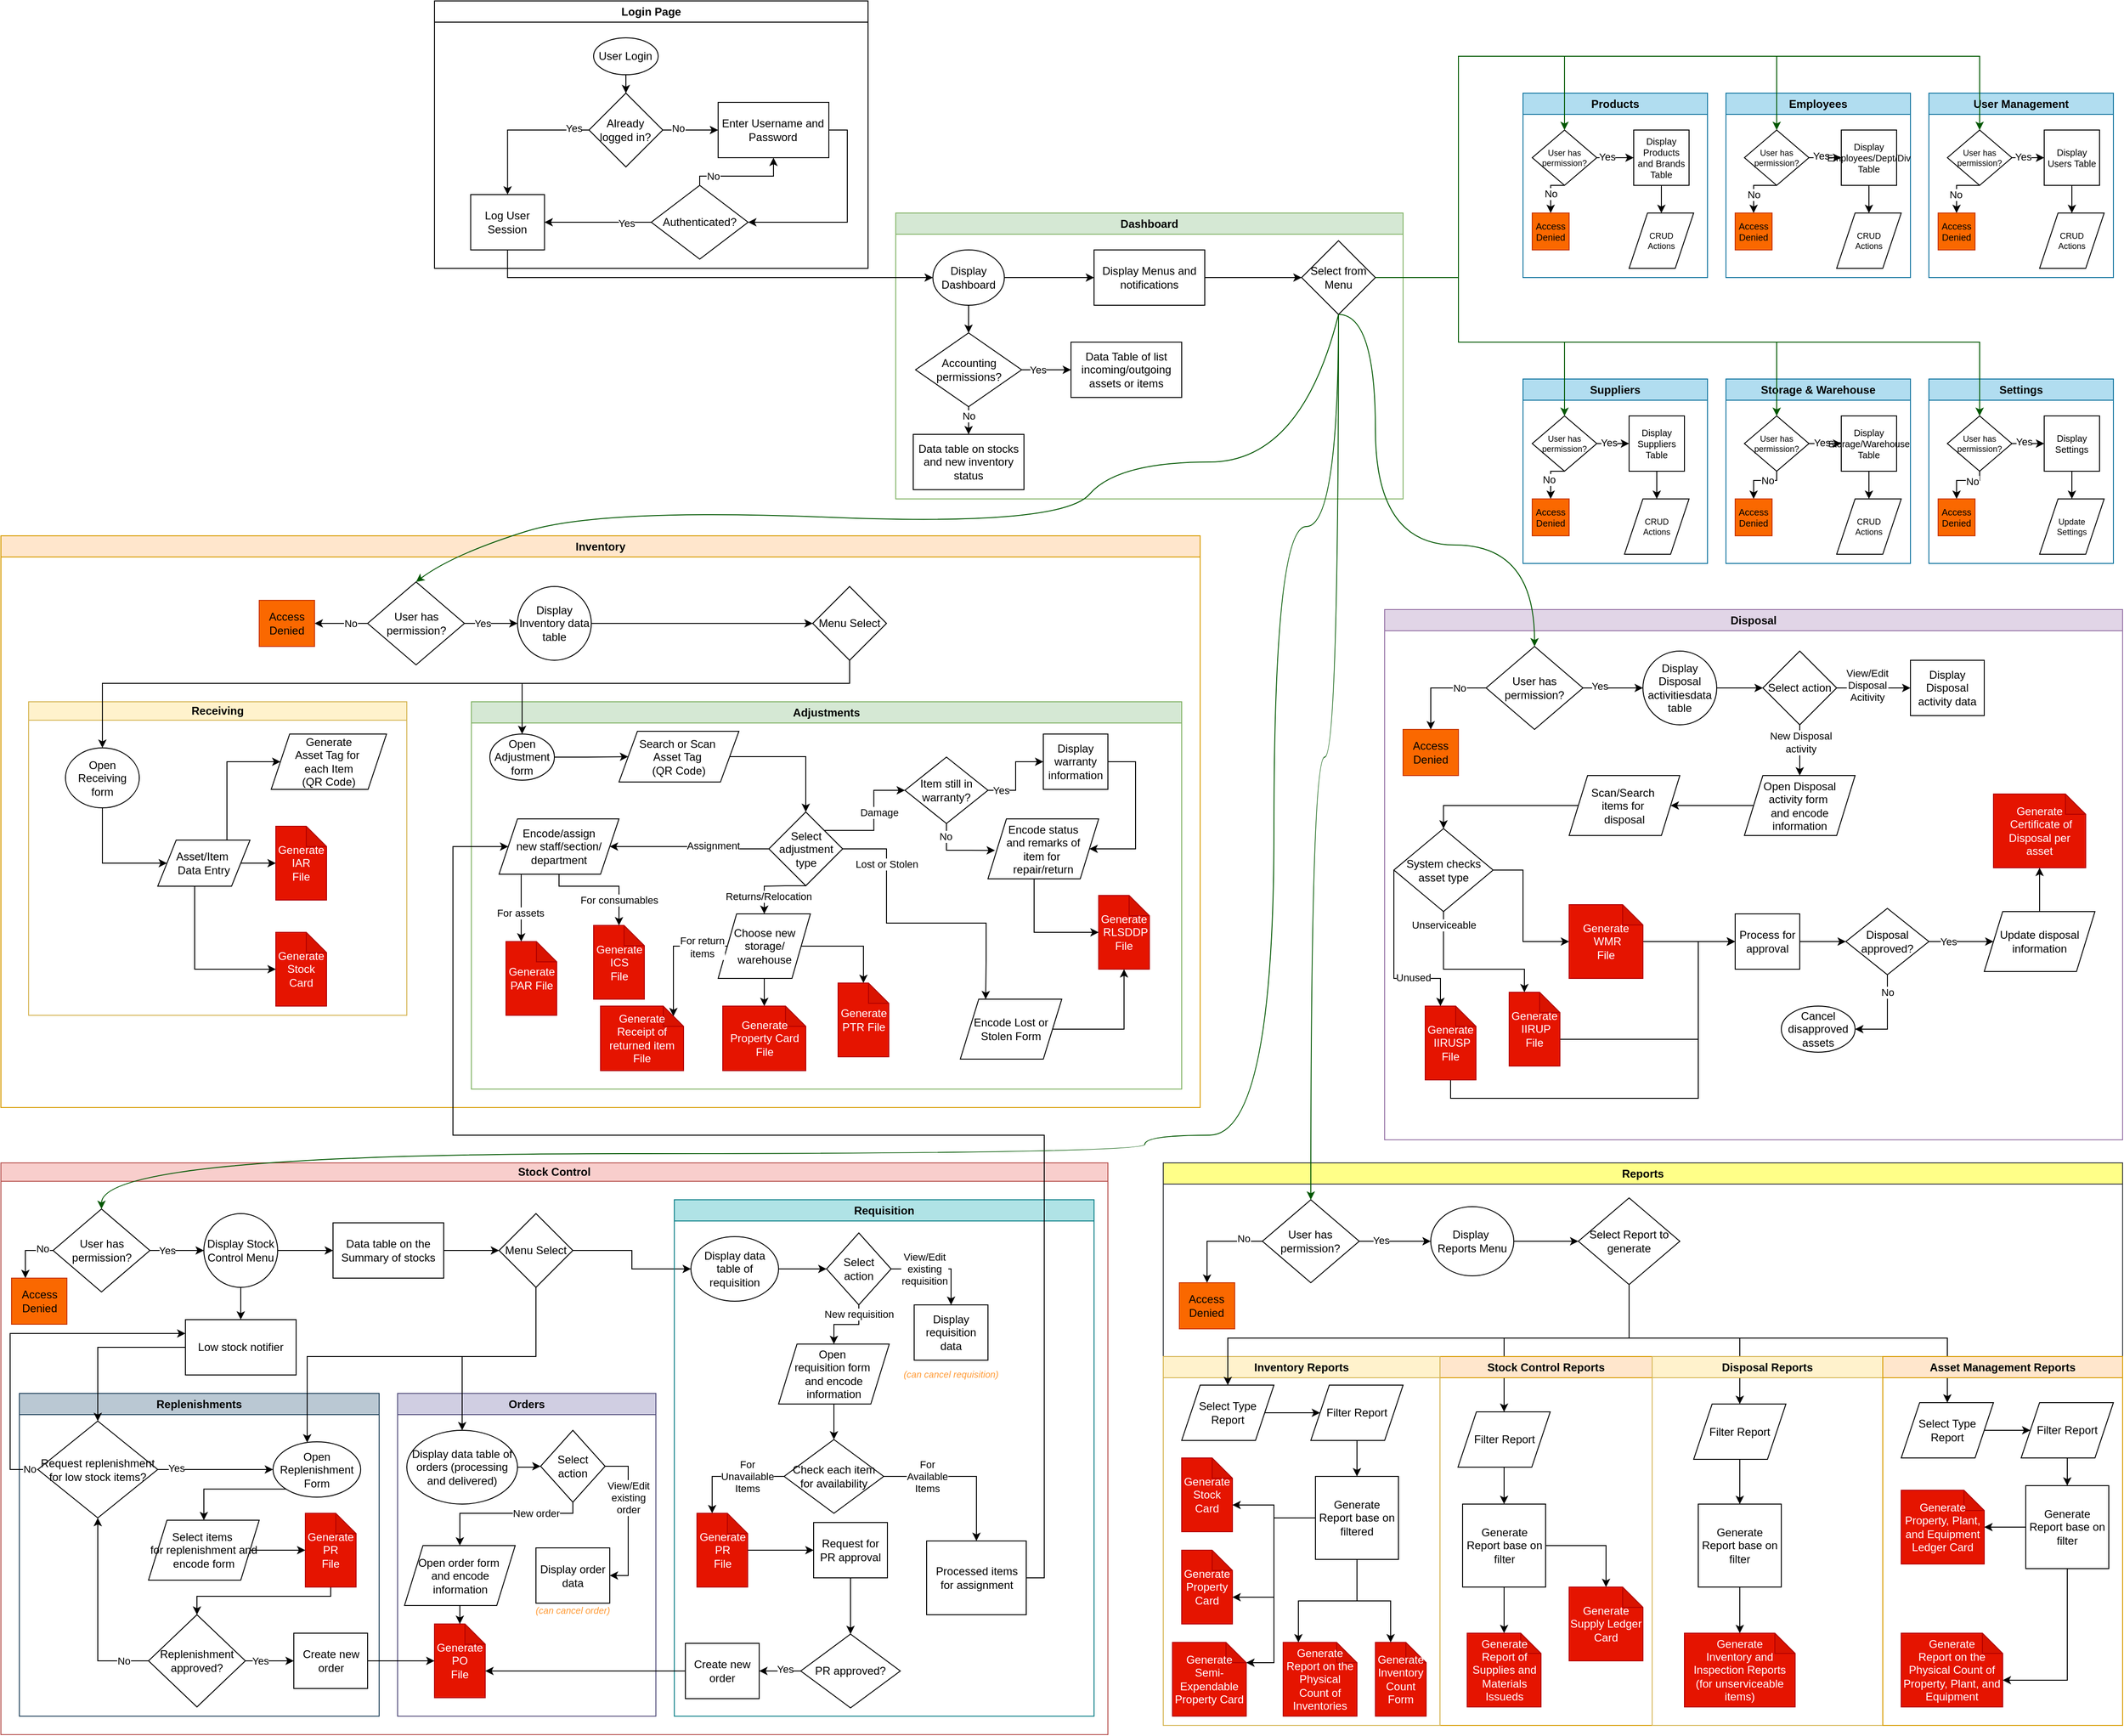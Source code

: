 <mxfile version="24.8.9">
  <diagram id="kgpKYQtTHZ0yAKxKKP6v" name="Page-1">
    <mxGraphModel dx="4435" dy="1933" grid="1" gridSize="10" guides="1" tooltips="1" connect="1" arrows="1" fold="1" page="1" pageScale="1" pageWidth="850" pageHeight="1100" background="#ffffff" math="0" shadow="0">
      <root>
        <mxCell id="0" />
        <mxCell id="1" parent="0" />
        <mxCell id="sbPEuqRtvOU7aVTsuF3H-1" value="Login Page" style="swimlane;whiteSpace=wrap;html=1;" parent="1" vertex="1">
          <mxGeometry x="-310" y="40" width="470" height="290" as="geometry" />
        </mxCell>
        <mxCell id="sbPEuqRtvOU7aVTsuF3H-4" value="" style="edgeStyle=orthogonalEdgeStyle;rounded=0;orthogonalLoop=1;jettySize=auto;html=1;" parent="sbPEuqRtvOU7aVTsuF3H-1" source="sbPEuqRtvOU7aVTsuF3H-2" target="sbPEuqRtvOU7aVTsuF3H-3" edge="1">
          <mxGeometry relative="1" as="geometry" />
        </mxCell>
        <mxCell id="sbPEuqRtvOU7aVTsuF3H-2" value="User Login" style="ellipse;whiteSpace=wrap;html=1;" parent="sbPEuqRtvOU7aVTsuF3H-1" vertex="1">
          <mxGeometry x="172.48" y="40" width="70" height="40" as="geometry" />
        </mxCell>
        <mxCell id="sbPEuqRtvOU7aVTsuF3H-6" value="" style="edgeStyle=orthogonalEdgeStyle;rounded=0;orthogonalLoop=1;jettySize=auto;html=1;" parent="sbPEuqRtvOU7aVTsuF3H-1" source="sbPEuqRtvOU7aVTsuF3H-3" target="sbPEuqRtvOU7aVTsuF3H-5" edge="1">
          <mxGeometry relative="1" as="geometry" />
        </mxCell>
        <mxCell id="sbPEuqRtvOU7aVTsuF3H-8" value="No" style="edgeLabel;html=1;align=center;verticalAlign=middle;resizable=0;points=[];" parent="sbPEuqRtvOU7aVTsuF3H-6" vertex="1" connectable="0">
          <mxGeometry x="-0.444" y="2" relative="1" as="geometry">
            <mxPoint as="offset" />
          </mxGeometry>
        </mxCell>
        <mxCell id="sbPEuqRtvOU7aVTsuF3H-35" style="edgeStyle=orthogonalEdgeStyle;rounded=0;orthogonalLoop=1;jettySize=auto;html=1;exitX=0;exitY=0.5;exitDx=0;exitDy=0;entryX=0.5;entryY=0;entryDx=0;entryDy=0;" parent="sbPEuqRtvOU7aVTsuF3H-1" source="sbPEuqRtvOU7aVTsuF3H-3" target="sbPEuqRtvOU7aVTsuF3H-34" edge="1">
          <mxGeometry relative="1" as="geometry" />
        </mxCell>
        <mxCell id="sbPEuqRtvOU7aVTsuF3H-38" value="Yes" style="edgeLabel;html=1;align=center;verticalAlign=middle;resizable=0;points=[];" parent="sbPEuqRtvOU7aVTsuF3H-35" vertex="1" connectable="0">
          <mxGeometry x="-0.791" y="-2" relative="1" as="geometry">
            <mxPoint as="offset" />
          </mxGeometry>
        </mxCell>
        <mxCell id="sbPEuqRtvOU7aVTsuF3H-3" value="Already logged in?" style="rhombus;whiteSpace=wrap;html=1;" parent="sbPEuqRtvOU7aVTsuF3H-1" vertex="1">
          <mxGeometry x="167.48" y="100" width="80" height="80" as="geometry" />
        </mxCell>
        <mxCell id="sbPEuqRtvOU7aVTsuF3H-15" style="edgeStyle=orthogonalEdgeStyle;rounded=0;orthogonalLoop=1;jettySize=auto;html=1;exitX=1;exitY=0.5;exitDx=0;exitDy=0;entryX=1;entryY=0.5;entryDx=0;entryDy=0;" parent="sbPEuqRtvOU7aVTsuF3H-1" source="sbPEuqRtvOU7aVTsuF3H-5" target="sbPEuqRtvOU7aVTsuF3H-12" edge="1">
          <mxGeometry relative="1" as="geometry" />
        </mxCell>
        <mxCell id="sbPEuqRtvOU7aVTsuF3H-5" value="Enter Username and Password" style="whiteSpace=wrap;html=1;" parent="sbPEuqRtvOU7aVTsuF3H-1" vertex="1">
          <mxGeometry x="307.48" y="110" width="120" height="60" as="geometry" />
        </mxCell>
        <mxCell id="sbPEuqRtvOU7aVTsuF3H-36" style="edgeStyle=orthogonalEdgeStyle;rounded=0;orthogonalLoop=1;jettySize=auto;html=1;exitX=0;exitY=0.5;exitDx=0;exitDy=0;entryX=1;entryY=0.5;entryDx=0;entryDy=0;" parent="sbPEuqRtvOU7aVTsuF3H-1" source="sbPEuqRtvOU7aVTsuF3H-12" target="sbPEuqRtvOU7aVTsuF3H-34" edge="1">
          <mxGeometry relative="1" as="geometry" />
        </mxCell>
        <mxCell id="sbPEuqRtvOU7aVTsuF3H-41" value="Yes" style="edgeLabel;html=1;align=center;verticalAlign=middle;resizable=0;points=[];" parent="sbPEuqRtvOU7aVTsuF3H-36" vertex="1" connectable="0">
          <mxGeometry x="-0.522" y="1" relative="1" as="geometry">
            <mxPoint as="offset" />
          </mxGeometry>
        </mxCell>
        <mxCell id="sbPEuqRtvOU7aVTsuF3H-39" style="edgeStyle=orthogonalEdgeStyle;rounded=0;orthogonalLoop=1;jettySize=auto;html=1;exitX=0.5;exitY=0;exitDx=0;exitDy=0;entryX=0.5;entryY=1;entryDx=0;entryDy=0;" parent="sbPEuqRtvOU7aVTsuF3H-1" source="sbPEuqRtvOU7aVTsuF3H-12" target="sbPEuqRtvOU7aVTsuF3H-5" edge="1">
          <mxGeometry relative="1" as="geometry">
            <Array as="points">
              <mxPoint x="288" y="190" />
              <mxPoint x="368" y="190" />
            </Array>
          </mxGeometry>
        </mxCell>
        <mxCell id="sbPEuqRtvOU7aVTsuF3H-40" value="No" style="edgeLabel;html=1;align=center;verticalAlign=middle;resizable=0;points=[];" parent="sbPEuqRtvOU7aVTsuF3H-39" vertex="1" connectable="0">
          <mxGeometry x="-0.567" relative="1" as="geometry">
            <mxPoint as="offset" />
          </mxGeometry>
        </mxCell>
        <mxCell id="sbPEuqRtvOU7aVTsuF3H-12" value="Authenticated?" style="rhombus;whiteSpace=wrap;html=1;" parent="sbPEuqRtvOU7aVTsuF3H-1" vertex="1">
          <mxGeometry x="235" y="200" width="105" height="80" as="geometry" />
        </mxCell>
        <mxCell id="sbPEuqRtvOU7aVTsuF3H-34" value="Log User Session" style="rounded=0;whiteSpace=wrap;html=1;" parent="sbPEuqRtvOU7aVTsuF3H-1" vertex="1">
          <mxGeometry x="39.24" y="210" width="80" height="60" as="geometry" />
        </mxCell>
        <mxCell id="sbPEuqRtvOU7aVTsuF3H-19" value="Dashboard" style="swimlane;whiteSpace=wrap;html=1;fillColor=#d5e8d4;strokeColor=#82b366;" parent="1" vertex="1">
          <mxGeometry x="190" y="270" width="550" height="310" as="geometry">
            <mxRectangle x="190" y="350" width="100" height="30" as="alternateBounds" />
          </mxGeometry>
        </mxCell>
        <mxCell id="sbPEuqRtvOU7aVTsuF3H-44" value="" style="edgeStyle=orthogonalEdgeStyle;rounded=0;orthogonalLoop=1;jettySize=auto;html=1;" parent="sbPEuqRtvOU7aVTsuF3H-19" source="sbPEuqRtvOU7aVTsuF3H-20" target="sbPEuqRtvOU7aVTsuF3H-43" edge="1">
          <mxGeometry relative="1" as="geometry" />
        </mxCell>
        <mxCell id="mD3hHIEsa4qXd8ChemdI-111" value="" style="edgeStyle=orthogonalEdgeStyle;rounded=0;orthogonalLoop=1;jettySize=auto;html=1;" parent="sbPEuqRtvOU7aVTsuF3H-19" source="sbPEuqRtvOU7aVTsuF3H-20" target="mD3hHIEsa4qXd8ChemdI-104" edge="1">
          <mxGeometry relative="1" as="geometry" />
        </mxCell>
        <mxCell id="sbPEuqRtvOU7aVTsuF3H-20" value="Display Dashboard" style="ellipse;whiteSpace=wrap;html=1;" parent="sbPEuqRtvOU7aVTsuF3H-19" vertex="1">
          <mxGeometry x="40.24" y="40" width="77.52" height="60" as="geometry" />
        </mxCell>
        <mxCell id="sbPEuqRtvOU7aVTsuF3H-47" value="" style="edgeStyle=orthogonalEdgeStyle;rounded=0;orthogonalLoop=1;jettySize=auto;html=1;" parent="sbPEuqRtvOU7aVTsuF3H-19" source="sbPEuqRtvOU7aVTsuF3H-43" target="sbPEuqRtvOU7aVTsuF3H-46" edge="1">
          <mxGeometry relative="1" as="geometry" />
        </mxCell>
        <mxCell id="sbPEuqRtvOU7aVTsuF3H-43" value="Display Menus and notifications" style="whiteSpace=wrap;html=1;" parent="sbPEuqRtvOU7aVTsuF3H-19" vertex="1">
          <mxGeometry x="215.0" y="40" width="120" height="60" as="geometry" />
        </mxCell>
        <mxCell id="sbPEuqRtvOU7aVTsuF3H-46" value="Select from Menu" style="rhombus;whiteSpace=wrap;html=1;" parent="sbPEuqRtvOU7aVTsuF3H-19" vertex="1">
          <mxGeometry x="440" y="30" width="80" height="80" as="geometry" />
        </mxCell>
        <mxCell id="mD3hHIEsa4qXd8ChemdI-102" value="Data table on stocks and new inventory status" style="whiteSpace=wrap;html=1;" parent="sbPEuqRtvOU7aVTsuF3H-19" vertex="1">
          <mxGeometry x="19" y="240" width="120" height="60" as="geometry" />
        </mxCell>
        <mxCell id="mD3hHIEsa4qXd8ChemdI-112" value="" style="edgeStyle=orthogonalEdgeStyle;rounded=0;orthogonalLoop=1;jettySize=auto;html=1;" parent="sbPEuqRtvOU7aVTsuF3H-19" source="mD3hHIEsa4qXd8ChemdI-104" target="mD3hHIEsa4qXd8ChemdI-102" edge="1">
          <mxGeometry relative="1" as="geometry" />
        </mxCell>
        <mxCell id="mD3hHIEsa4qXd8ChemdI-113" value="No" style="edgeLabel;html=1;align=center;verticalAlign=middle;resizable=0;points=[];" parent="mD3hHIEsa4qXd8ChemdI-112" vertex="1" connectable="0">
          <mxGeometry x="-0.717" y="-1" relative="1" as="geometry">
            <mxPoint x="1" y="3" as="offset" />
          </mxGeometry>
        </mxCell>
        <mxCell id="mD3hHIEsa4qXd8ChemdI-115" value="" style="edgeStyle=orthogonalEdgeStyle;rounded=0;orthogonalLoop=1;jettySize=auto;html=1;" parent="sbPEuqRtvOU7aVTsuF3H-19" source="mD3hHIEsa4qXd8ChemdI-104" target="mD3hHIEsa4qXd8ChemdI-114" edge="1">
          <mxGeometry relative="1" as="geometry" />
        </mxCell>
        <mxCell id="mD3hHIEsa4qXd8ChemdI-116" value="Yes" style="edgeLabel;html=1;align=center;verticalAlign=middle;resizable=0;points=[];" parent="mD3hHIEsa4qXd8ChemdI-115" vertex="1" connectable="0">
          <mxGeometry x="-0.337" relative="1" as="geometry">
            <mxPoint as="offset" />
          </mxGeometry>
        </mxCell>
        <mxCell id="mD3hHIEsa4qXd8ChemdI-104" value="Accounting permissions?" style="rhombus;whiteSpace=wrap;html=1;" parent="sbPEuqRtvOU7aVTsuF3H-19" vertex="1">
          <mxGeometry x="21.5" y="130" width="115" height="80" as="geometry" />
        </mxCell>
        <mxCell id="mD3hHIEsa4qXd8ChemdI-114" value="Data Table of list incoming/outgoing assets or items" style="whiteSpace=wrap;html=1;" parent="sbPEuqRtvOU7aVTsuF3H-19" vertex="1">
          <mxGeometry x="190" y="140" width="120" height="60" as="geometry" />
        </mxCell>
        <mxCell id="lgE0cyHTdlIOcblUiMzN-20" value="" style="shape=image;html=1;verticalAlign=top;verticalLabelPosition=bottom;labelBackgroundColor=#ffffff;imageAspect=0;aspect=fixed;image=https://cdn1.iconfinder.com/data/icons/ui-essential-17/32/UI_Essential_Outline_1_essential-app-ui-bell-notification-alert-128.png;imageBackground=none;shadow=1;" parent="sbPEuqRtvOU7aVTsuF3H-19" vertex="1">
          <mxGeometry x="520" y="-10" width="30" height="30" as="geometry" />
        </mxCell>
        <mxCell id="sbPEuqRtvOU7aVTsuF3H-48" value="Inventory" style="swimlane;whiteSpace=wrap;html=1;fillColor=#ffe6cc;strokeColor=#d79b00;" parent="1" vertex="1">
          <mxGeometry x="-780" y="620" width="1300" height="620" as="geometry" />
        </mxCell>
        <mxCell id="sbPEuqRtvOU7aVTsuF3H-61" value="" style="edgeStyle=orthogonalEdgeStyle;rounded=0;orthogonalLoop=1;jettySize=auto;html=1;" parent="sbPEuqRtvOU7aVTsuF3H-48" source="sbPEuqRtvOU7aVTsuF3H-55" target="sbPEuqRtvOU7aVTsuF3H-60" edge="1">
          <mxGeometry relative="1" as="geometry" />
        </mxCell>
        <mxCell id="sbPEuqRtvOU7aVTsuF3H-73" value="Yes" style="edgeLabel;html=1;align=center;verticalAlign=middle;resizable=0;points=[];" parent="sbPEuqRtvOU7aVTsuF3H-61" vertex="1" connectable="0">
          <mxGeometry x="-0.325" relative="1" as="geometry">
            <mxPoint as="offset" />
          </mxGeometry>
        </mxCell>
        <mxCell id="lgE0cyHTdlIOcblUiMzN-115" style="edgeStyle=orthogonalEdgeStyle;rounded=0;orthogonalLoop=1;jettySize=auto;html=1;exitX=0;exitY=0.5;exitDx=0;exitDy=0;entryX=1;entryY=0.5;entryDx=0;entryDy=0;" parent="sbPEuqRtvOU7aVTsuF3H-48" source="sbPEuqRtvOU7aVTsuF3H-55" target="sbPEuqRtvOU7aVTsuF3H-56" edge="1">
          <mxGeometry relative="1" as="geometry" />
        </mxCell>
        <mxCell id="lgE0cyHTdlIOcblUiMzN-116" value="No" style="edgeLabel;html=1;align=center;verticalAlign=middle;resizable=0;points=[];" parent="lgE0cyHTdlIOcblUiMzN-115" vertex="1" connectable="0">
          <mxGeometry x="-0.347" relative="1" as="geometry">
            <mxPoint as="offset" />
          </mxGeometry>
        </mxCell>
        <mxCell id="sbPEuqRtvOU7aVTsuF3H-55" value="User has permission?" style="rhombus;whiteSpace=wrap;html=1;" parent="sbPEuqRtvOU7aVTsuF3H-48" vertex="1">
          <mxGeometry x="397.5" y="50" width="105" height="90" as="geometry" />
        </mxCell>
        <mxCell id="sbPEuqRtvOU7aVTsuF3H-81" style="edgeStyle=orthogonalEdgeStyle;rounded=0;orthogonalLoop=1;jettySize=auto;html=1;exitX=1;exitY=0.5;exitDx=0;exitDy=0;entryX=0;entryY=0.5;entryDx=0;entryDy=0;" parent="sbPEuqRtvOU7aVTsuF3H-48" source="sbPEuqRtvOU7aVTsuF3H-60" target="sbPEuqRtvOU7aVTsuF3H-74" edge="1">
          <mxGeometry relative="1" as="geometry">
            <mxPoint x="700" y="95" as="targetPoint" />
          </mxGeometry>
        </mxCell>
        <mxCell id="sbPEuqRtvOU7aVTsuF3H-60" value="Display Inventory data table" style="ellipse;whiteSpace=wrap;html=1;" parent="sbPEuqRtvOU7aVTsuF3H-48" vertex="1">
          <mxGeometry x="560" y="55" width="80" height="80" as="geometry" />
        </mxCell>
        <mxCell id="sbPEuqRtvOU7aVTsuF3H-62" value="Receiving" style="swimlane;whiteSpace=wrap;html=1;startSize=20;fillColor=#fff2cc;strokeColor=#d6b656;" parent="sbPEuqRtvOU7aVTsuF3H-48" vertex="1">
          <mxGeometry x="30" y="180" width="410" height="340" as="geometry" />
        </mxCell>
        <mxCell id="mD3hHIEsa4qXd8ChemdI-2" value="" style="edgeStyle=orthogonalEdgeStyle;rounded=0;orthogonalLoop=1;jettySize=auto;html=1;" parent="sbPEuqRtvOU7aVTsuF3H-62" source="sbPEuqRtvOU7aVTsuF3H-78" target="mD3hHIEsa4qXd8ChemdI-1" edge="1">
          <mxGeometry relative="1" as="geometry">
            <Array as="points">
              <mxPoint x="80" y="175" />
            </Array>
          </mxGeometry>
        </mxCell>
        <mxCell id="sbPEuqRtvOU7aVTsuF3H-78" value="Open Receiving form" style="ellipse;whiteSpace=wrap;html=1;" parent="sbPEuqRtvOU7aVTsuF3H-62" vertex="1">
          <mxGeometry x="40" y="50" width="80" height="65" as="geometry" />
        </mxCell>
        <mxCell id="mD3hHIEsa4qXd8ChemdI-20" style="edgeStyle=orthogonalEdgeStyle;rounded=0;orthogonalLoop=1;jettySize=auto;html=1;entryX=0;entryY=0.5;entryDx=0;entryDy=0;exitX=0.75;exitY=0;exitDx=0;exitDy=0;" parent="sbPEuqRtvOU7aVTsuF3H-62" source="mD3hHIEsa4qXd8ChemdI-1" target="mD3hHIEsa4qXd8ChemdI-4" edge="1">
          <mxGeometry relative="1" as="geometry">
            <mxPoint x="220" y="110" as="sourcePoint" />
            <Array as="points">
              <mxPoint x="215" y="65" />
            </Array>
          </mxGeometry>
        </mxCell>
        <mxCell id="mD3hHIEsa4qXd8ChemdI-1" value="Asset/Item&amp;nbsp;&lt;div&gt;Data Entry&lt;/div&gt;" style="shape=parallelogram;perimeter=parallelogramPerimeter;whiteSpace=wrap;html=1;fixedSize=1;" parent="sbPEuqRtvOU7aVTsuF3H-62" vertex="1">
          <mxGeometry x="140" y="150" width="100" height="50" as="geometry" />
        </mxCell>
        <mxCell id="mD3hHIEsa4qXd8ChemdI-4" value="Generate&lt;div&gt;Asset Tag for&amp;nbsp;&lt;/div&gt;&lt;div&gt;each Item&lt;/div&gt;&lt;div&gt;(QR Code)&lt;/div&gt;" style="shape=parallelogram;perimeter=parallelogramPerimeter;whiteSpace=wrap;html=1;fixedSize=1;" parent="sbPEuqRtvOU7aVTsuF3H-62" vertex="1">
          <mxGeometry x="263" y="35" width="125" height="60" as="geometry" />
        </mxCell>
        <mxCell id="mD3hHIEsa4qXd8ChemdI-8" value="&lt;div&gt;Generate&lt;/div&gt;&lt;div&gt;IAR&lt;/div&gt;&lt;div&gt;File&lt;/div&gt;" style="shape=note;whiteSpace=wrap;html=1;backgroundOutline=1;darkOpacity=0.05;size=22;fillColor=#e51400;fontColor=#ffffff;strokeColor=#B20000;" parent="sbPEuqRtvOU7aVTsuF3H-62" vertex="1">
          <mxGeometry x="268" y="135" width="55" height="80" as="geometry" />
        </mxCell>
        <mxCell id="mD3hHIEsa4qXd8ChemdI-21" style="edgeStyle=orthogonalEdgeStyle;rounded=0;orthogonalLoop=1;jettySize=auto;html=1;exitX=1;exitY=0.5;exitDx=0;exitDy=0;entryX=0;entryY=0.5;entryDx=0;entryDy=0;entryPerimeter=0;" parent="sbPEuqRtvOU7aVTsuF3H-62" source="mD3hHIEsa4qXd8ChemdI-1" target="mD3hHIEsa4qXd8ChemdI-8" edge="1">
          <mxGeometry relative="1" as="geometry" />
        </mxCell>
        <mxCell id="BGP5__pCPFABorJjP4eC-1" value="&lt;div&gt;Generate&lt;/div&gt;&lt;div&gt;Stock Card&lt;br&gt;&lt;/div&gt;" style="shape=note;whiteSpace=wrap;html=1;backgroundOutline=1;darkOpacity=0.05;size=22;fillColor=#e51400;fontColor=#ffffff;strokeColor=#B20000;" vertex="1" parent="sbPEuqRtvOU7aVTsuF3H-62">
          <mxGeometry x="268" y="250" width="55" height="80" as="geometry" />
        </mxCell>
        <mxCell id="BGP5__pCPFABorJjP4eC-2" style="edgeStyle=orthogonalEdgeStyle;rounded=0;orthogonalLoop=1;jettySize=auto;html=1;entryX=0;entryY=0.5;entryDx=0;entryDy=0;entryPerimeter=0;" edge="1" parent="sbPEuqRtvOU7aVTsuF3H-62" source="mD3hHIEsa4qXd8ChemdI-1" target="BGP5__pCPFABorJjP4eC-1">
          <mxGeometry relative="1" as="geometry">
            <Array as="points">
              <mxPoint x="180" y="290" />
            </Array>
          </mxGeometry>
        </mxCell>
        <mxCell id="sbPEuqRtvOU7aVTsuF3H-71" value="Adjustments" style="swimlane;whiteSpace=wrap;html=1;fillColor=#d5e8d4;strokeColor=#82b366;" parent="sbPEuqRtvOU7aVTsuF3H-48" vertex="1">
          <mxGeometry x="510" y="180" width="770" height="420" as="geometry" />
        </mxCell>
        <mxCell id="mD3hHIEsa4qXd8ChemdI-38" style="edgeStyle=orthogonalEdgeStyle;rounded=0;orthogonalLoop=1;jettySize=auto;html=1;" parent="sbPEuqRtvOU7aVTsuF3H-71" source="mD3hHIEsa4qXd8ChemdI-26" target="mD3hHIEsa4qXd8ChemdI-37" edge="1">
          <mxGeometry relative="1" as="geometry" />
        </mxCell>
        <mxCell id="mD3hHIEsa4qXd8ChemdI-26" value="Open Adjustment form" style="ellipse;whiteSpace=wrap;html=1;" parent="sbPEuqRtvOU7aVTsuF3H-71" vertex="1">
          <mxGeometry x="20" y="35" width="70" height="50" as="geometry" />
        </mxCell>
        <mxCell id="mD3hHIEsa4qXd8ChemdI-36" style="edgeStyle=orthogonalEdgeStyle;rounded=0;orthogonalLoop=1;jettySize=auto;html=1;exitX=0;exitY=0.5;exitDx=0;exitDy=0;" parent="sbPEuqRtvOU7aVTsuF3H-71" source="mD3hHIEsa4qXd8ChemdI-32" target="mD3hHIEsa4qXd8ChemdI-35" edge="1">
          <mxGeometry relative="1" as="geometry" />
        </mxCell>
        <mxCell id="mD3hHIEsa4qXd8ChemdI-43" value="Assignment" style="edgeLabel;html=1;align=center;verticalAlign=middle;resizable=0;points=[];" parent="mD3hHIEsa4qXd8ChemdI-36" vertex="1" connectable="0">
          <mxGeometry x="-0.415" relative="1" as="geometry">
            <mxPoint x="-10" y="-4" as="offset" />
          </mxGeometry>
        </mxCell>
        <mxCell id="mD3hHIEsa4qXd8ChemdI-45" style="edgeStyle=orthogonalEdgeStyle;rounded=0;orthogonalLoop=1;jettySize=auto;html=1;exitX=0.5;exitY=1;exitDx=0;exitDy=0;entryX=0.5;entryY=0;entryDx=0;entryDy=0;" parent="sbPEuqRtvOU7aVTsuF3H-71" source="mD3hHIEsa4qXd8ChemdI-32" target="mD3hHIEsa4qXd8ChemdI-44" edge="1">
          <mxGeometry relative="1" as="geometry">
            <Array as="points">
              <mxPoint x="340" y="199" />
              <mxPoint x="318" y="200" />
            </Array>
          </mxGeometry>
        </mxCell>
        <mxCell id="mD3hHIEsa4qXd8ChemdI-46" value="Returns/Relocation" style="edgeLabel;html=1;align=center;verticalAlign=middle;resizable=0;points=[];" parent="mD3hHIEsa4qXd8ChemdI-45" vertex="1" connectable="0">
          <mxGeometry x="-0.529" relative="1" as="geometry">
            <mxPoint x="-23" y="11" as="offset" />
          </mxGeometry>
        </mxCell>
        <mxCell id="mD3hHIEsa4qXd8ChemdI-71" value="" style="edgeStyle=orthogonalEdgeStyle;rounded=0;orthogonalLoop=1;jettySize=auto;html=1;exitX=1;exitY=0;exitDx=0;exitDy=0;" parent="sbPEuqRtvOU7aVTsuF3H-71" source="mD3hHIEsa4qXd8ChemdI-32" target="mD3hHIEsa4qXd8ChemdI-69" edge="1">
          <mxGeometry relative="1" as="geometry" />
        </mxCell>
        <mxCell id="mD3hHIEsa4qXd8ChemdI-72" value="Damage" style="edgeLabel;html=1;align=center;verticalAlign=middle;resizable=0;points=[];" parent="mD3hHIEsa4qXd8ChemdI-71" vertex="1" connectable="0">
          <mxGeometry x="-0.312" y="2" relative="1" as="geometry">
            <mxPoint x="14" y="-18" as="offset" />
          </mxGeometry>
        </mxCell>
        <mxCell id="mD3hHIEsa4qXd8ChemdI-85" style="edgeStyle=orthogonalEdgeStyle;rounded=0;orthogonalLoop=1;jettySize=auto;html=1;entryX=0.25;entryY=0;entryDx=0;entryDy=0;" parent="sbPEuqRtvOU7aVTsuF3H-71" source="mD3hHIEsa4qXd8ChemdI-32" target="mD3hHIEsa4qXd8ChemdI-84" edge="1">
          <mxGeometry relative="1" as="geometry">
            <Array as="points">
              <mxPoint x="450" y="159" />
              <mxPoint x="450" y="240" />
              <mxPoint x="558" y="240" />
              <mxPoint x="558" y="280" />
            </Array>
          </mxGeometry>
        </mxCell>
        <mxCell id="mD3hHIEsa4qXd8ChemdI-86" value="Lost or Stolen" style="edgeLabel;html=1;align=center;verticalAlign=middle;resizable=0;points=[];" parent="mD3hHIEsa4qXd8ChemdI-85" vertex="1" connectable="0">
          <mxGeometry x="-0.615" relative="1" as="geometry">
            <mxPoint y="2" as="offset" />
          </mxGeometry>
        </mxCell>
        <mxCell id="mD3hHIEsa4qXd8ChemdI-32" value="Select adjustment type" style="rhombus;whiteSpace=wrap;html=1;" parent="sbPEuqRtvOU7aVTsuF3H-71" vertex="1">
          <mxGeometry x="322.5" y="119.5" width="80" height="80" as="geometry" />
        </mxCell>
        <mxCell id="mD3hHIEsa4qXd8ChemdI-42" value="" style="edgeStyle=orthogonalEdgeStyle;rounded=0;orthogonalLoop=1;jettySize=auto;html=1;exitX=0.25;exitY=1;exitDx=0;exitDy=0;entryX=0;entryY=0;entryDx=16.5;entryDy=0;entryPerimeter=0;" parent="sbPEuqRtvOU7aVTsuF3H-71" source="mD3hHIEsa4qXd8ChemdI-35" target="mD3hHIEsa4qXd8ChemdI-40" edge="1">
          <mxGeometry relative="1" as="geometry">
            <Array as="points">
              <mxPoint x="54" y="187" />
            </Array>
          </mxGeometry>
        </mxCell>
        <mxCell id="BGP5__pCPFABorJjP4eC-12" value="For assets" style="edgeLabel;html=1;align=center;verticalAlign=middle;resizable=0;points=[];" vertex="1" connectable="0" parent="mD3hHIEsa4qXd8ChemdI-42">
          <mxGeometry x="0.346" y="-2" relative="1" as="geometry">
            <mxPoint x="1" y="-5" as="offset" />
          </mxGeometry>
        </mxCell>
        <mxCell id="mD3hHIEsa4qXd8ChemdI-35" value="&lt;div&gt;Encode/assign&lt;/div&gt;&lt;div&gt;new staff/section/&lt;/div&gt;&lt;div&gt;department&lt;br&gt;&lt;/div&gt;" style="rounded=0;whiteSpace=wrap;html=1;shape=parallelogram;perimeter=parallelogramPerimeter;fixedSize=1;" parent="sbPEuqRtvOU7aVTsuF3H-71" vertex="1">
          <mxGeometry x="30" y="127" width="130" height="60" as="geometry" />
        </mxCell>
        <mxCell id="mD3hHIEsa4qXd8ChemdI-39" value="" style="edgeStyle=orthogonalEdgeStyle;rounded=0;orthogonalLoop=1;jettySize=auto;html=1;" parent="sbPEuqRtvOU7aVTsuF3H-71" source="mD3hHIEsa4qXd8ChemdI-37" target="mD3hHIEsa4qXd8ChemdI-32" edge="1">
          <mxGeometry relative="1" as="geometry" />
        </mxCell>
        <mxCell id="mD3hHIEsa4qXd8ChemdI-37" value="Search or Scan&amp;nbsp;&lt;div&gt;Asset Tag&amp;nbsp;&lt;/div&gt;&lt;div&gt;(QR Code)&lt;/div&gt;" style="shape=parallelogram;perimeter=parallelogramPerimeter;whiteSpace=wrap;html=1;fixedSize=1;" parent="sbPEuqRtvOU7aVTsuF3H-71" vertex="1">
          <mxGeometry x="160" y="32" width="130" height="55" as="geometry" />
        </mxCell>
        <mxCell id="mD3hHIEsa4qXd8ChemdI-40" value="&lt;div&gt;Generate&lt;/div&gt;PAR File" style="shape=note;whiteSpace=wrap;html=1;backgroundOutline=1;darkOpacity=0.05;size=22;fillColor=#e51400;fontColor=#ffffff;strokeColor=#B20000;" parent="sbPEuqRtvOU7aVTsuF3H-71" vertex="1">
          <mxGeometry x="37.5" y="260" width="55" height="80" as="geometry" />
        </mxCell>
        <mxCell id="mD3hHIEsa4qXd8ChemdI-64" value="" style="edgeStyle=orthogonalEdgeStyle;rounded=0;orthogonalLoop=1;jettySize=auto;html=1;" parent="sbPEuqRtvOU7aVTsuF3H-71" source="mD3hHIEsa4qXd8ChemdI-44" target="mD3hHIEsa4qXd8ChemdI-63" edge="1">
          <mxGeometry relative="1" as="geometry" />
        </mxCell>
        <mxCell id="mD3hHIEsa4qXd8ChemdI-65" value="" style="edgeStyle=orthogonalEdgeStyle;rounded=0;orthogonalLoop=1;jettySize=auto;html=1;" parent="sbPEuqRtvOU7aVTsuF3H-71" source="mD3hHIEsa4qXd8ChemdI-44" target="mD3hHIEsa4qXd8ChemdI-47" edge="1">
          <mxGeometry relative="1" as="geometry" />
        </mxCell>
        <mxCell id="mD3hHIEsa4qXd8ChemdI-44" value="Choose new storage/&lt;div&gt;warehouse&lt;/div&gt;" style="rounded=0;whiteSpace=wrap;html=1;shape=parallelogram;perimeter=parallelogramPerimeter;fixedSize=1;" parent="sbPEuqRtvOU7aVTsuF3H-71" vertex="1">
          <mxGeometry x="267.5" y="230" width="100" height="70" as="geometry" />
        </mxCell>
        <mxCell id="mD3hHIEsa4qXd8ChemdI-47" value="&lt;div&gt;Generate&lt;/div&gt;PTR File" style="shape=note;whiteSpace=wrap;html=1;backgroundOutline=1;darkOpacity=0.05;size=22;fillColor=#e51400;fontColor=#ffffff;strokeColor=#B20000;" parent="sbPEuqRtvOU7aVTsuF3H-71" vertex="1">
          <mxGeometry x="397.5" y="305" width="55" height="80" as="geometry" />
        </mxCell>
        <mxCell id="mD3hHIEsa4qXd8ChemdI-63" value="&lt;div&gt;Generate&lt;/div&gt;Property Card File" style="shape=note;whiteSpace=wrap;html=1;backgroundOutline=1;darkOpacity=0.05;size=22;fillColor=#e51400;fontColor=#ffffff;strokeColor=#B20000;" parent="sbPEuqRtvOU7aVTsuF3H-71" vertex="1">
          <mxGeometry x="272.5" y="330" width="90" height="70" as="geometry" />
        </mxCell>
        <mxCell id="mD3hHIEsa4qXd8ChemdI-66" value="Encode status&lt;div&gt;and remarks of&lt;/div&gt;&lt;div&gt;item for&amp;nbsp;&lt;/div&gt;&lt;div&gt;repair/return&lt;br&gt;&lt;/div&gt;" style="rounded=0;whiteSpace=wrap;html=1;shape=parallelogram;perimeter=parallelogramPerimeter;fixedSize=1;" parent="sbPEuqRtvOU7aVTsuF3H-71" vertex="1">
          <mxGeometry x="560" y="127" width="120" height="65" as="geometry" />
        </mxCell>
        <mxCell id="mD3hHIEsa4qXd8ChemdI-80" style="edgeStyle=orthogonalEdgeStyle;rounded=0;orthogonalLoop=1;jettySize=auto;html=1;entryX=0;entryY=0.5;entryDx=0;entryDy=0;" parent="sbPEuqRtvOU7aVTsuF3H-71" source="mD3hHIEsa4qXd8ChemdI-69" target="mD3hHIEsa4qXd8ChemdI-70" edge="1">
          <mxGeometry relative="1" as="geometry" />
        </mxCell>
        <mxCell id="lgE0cyHTdlIOcblUiMzN-2" value="Yes" style="edgeLabel;html=1;align=center;verticalAlign=middle;resizable=0;points=[];" parent="mD3hHIEsa4qXd8ChemdI-80" vertex="1" connectable="0">
          <mxGeometry x="-0.697" relative="1" as="geometry">
            <mxPoint as="offset" />
          </mxGeometry>
        </mxCell>
        <mxCell id="mD3hHIEsa4qXd8ChemdI-69" value="Item still in warranty?" style="rounded=0;whiteSpace=wrap;html=1;shape=rhombus;perimeter=rhombusPerimeter;" parent="sbPEuqRtvOU7aVTsuF3H-71" vertex="1">
          <mxGeometry x="470" y="60" width="90" height="72" as="geometry" />
        </mxCell>
        <mxCell id="mD3hHIEsa4qXd8ChemdI-83" style="edgeStyle=orthogonalEdgeStyle;rounded=0;orthogonalLoop=1;jettySize=auto;html=1;entryX=1;entryY=0.5;entryDx=0;entryDy=0;" parent="sbPEuqRtvOU7aVTsuF3H-71" source="mD3hHIEsa4qXd8ChemdI-70" target="mD3hHIEsa4qXd8ChemdI-66" edge="1">
          <mxGeometry relative="1" as="geometry">
            <Array as="points">
              <mxPoint x="720" y="65" />
              <mxPoint x="720" y="160" />
            </Array>
          </mxGeometry>
        </mxCell>
        <mxCell id="mD3hHIEsa4qXd8ChemdI-70" value="Display warranty information" style="rounded=0;whiteSpace=wrap;html=1;" parent="sbPEuqRtvOU7aVTsuF3H-71" vertex="1">
          <mxGeometry x="620" y="35" width="70" height="60" as="geometry" />
        </mxCell>
        <mxCell id="mD3hHIEsa4qXd8ChemdI-78" value="&lt;div&gt;Generate&lt;/div&gt;&amp;nbsp;RLSDDP&lt;div&gt;File&lt;/div&gt;" style="shape=note;whiteSpace=wrap;html=1;backgroundOutline=1;darkOpacity=0.05;size=22;fillColor=#e51400;fontColor=#ffffff;strokeColor=#B20000;" parent="sbPEuqRtvOU7aVTsuF3H-71" vertex="1">
          <mxGeometry x="680" y="210" width="55" height="80" as="geometry" />
        </mxCell>
        <mxCell id="mD3hHIEsa4qXd8ChemdI-81" style="edgeStyle=orthogonalEdgeStyle;rounded=0;orthogonalLoop=1;jettySize=auto;html=1;exitX=0.5;exitY=1;exitDx=0;exitDy=0;entryX=0.063;entryY=0.525;entryDx=0;entryDy=0;entryPerimeter=0;" parent="sbPEuqRtvOU7aVTsuF3H-71" source="mD3hHIEsa4qXd8ChemdI-69" target="mD3hHIEsa4qXd8ChemdI-66" edge="1">
          <mxGeometry relative="1" as="geometry">
            <Array as="points">
              <mxPoint x="515" y="161" />
              <mxPoint x="540" y="161" />
            </Array>
          </mxGeometry>
        </mxCell>
        <mxCell id="lgE0cyHTdlIOcblUiMzN-1" value="No" style="edgeLabel;html=1;align=center;verticalAlign=middle;resizable=0;points=[];" parent="mD3hHIEsa4qXd8ChemdI-81" vertex="1" connectable="0">
          <mxGeometry x="-0.666" y="-1" relative="1" as="geometry">
            <mxPoint as="offset" />
          </mxGeometry>
        </mxCell>
        <mxCell id="mD3hHIEsa4qXd8ChemdI-82" style="edgeStyle=orthogonalEdgeStyle;rounded=0;orthogonalLoop=1;jettySize=auto;html=1;entryX=0;entryY=0.5;entryDx=0;entryDy=0;entryPerimeter=0;" parent="sbPEuqRtvOU7aVTsuF3H-71" source="mD3hHIEsa4qXd8ChemdI-66" target="mD3hHIEsa4qXd8ChemdI-78" edge="1">
          <mxGeometry relative="1" as="geometry">
            <Array as="points">
              <mxPoint x="610" y="250" />
            </Array>
          </mxGeometry>
        </mxCell>
        <mxCell id="mD3hHIEsa4qXd8ChemdI-84" value="Encode Lost or Stolen Form" style="rounded=0;whiteSpace=wrap;html=1;shape=parallelogram;perimeter=parallelogramPerimeter;fixedSize=1;" parent="sbPEuqRtvOU7aVTsuF3H-71" vertex="1">
          <mxGeometry x="530" y="322.5" width="110" height="65" as="geometry" />
        </mxCell>
        <mxCell id="mD3hHIEsa4qXd8ChemdI-87" style="edgeStyle=orthogonalEdgeStyle;rounded=0;orthogonalLoop=1;jettySize=auto;html=1;entryX=0.5;entryY=1;entryDx=0;entryDy=0;entryPerimeter=0;" parent="sbPEuqRtvOU7aVTsuF3H-71" source="mD3hHIEsa4qXd8ChemdI-84" target="mD3hHIEsa4qXd8ChemdI-78" edge="1">
          <mxGeometry relative="1" as="geometry" />
        </mxCell>
        <mxCell id="lgE0cyHTdlIOcblUiMzN-309" value="&lt;div&gt;Generate&lt;/div&gt;Receipt of returned item File" style="shape=note;whiteSpace=wrap;html=1;backgroundOutline=1;darkOpacity=0.05;size=22;fillColor=#e51400;fontColor=#ffffff;strokeColor=#B20000;" parent="sbPEuqRtvOU7aVTsuF3H-71" vertex="1">
          <mxGeometry x="140" y="330" width="90" height="70" as="geometry" />
        </mxCell>
        <mxCell id="lgE0cyHTdlIOcblUiMzN-310" style="edgeStyle=orthogonalEdgeStyle;rounded=0;orthogonalLoop=1;jettySize=auto;html=1;exitX=0;exitY=0.5;exitDx=0;exitDy=0;entryX=0;entryY=0;entryDx=79;entryDy=11;entryPerimeter=0;" parent="sbPEuqRtvOU7aVTsuF3H-71" source="mD3hHIEsa4qXd8ChemdI-44" target="lgE0cyHTdlIOcblUiMzN-309" edge="1">
          <mxGeometry relative="1" as="geometry" />
        </mxCell>
        <mxCell id="lgE0cyHTdlIOcblUiMzN-311" value="&lt;div&gt;For return&lt;/div&gt;&lt;div&gt;items&lt;/div&gt;" style="edgeLabel;html=1;align=center;verticalAlign=middle;resizable=0;points=[];" parent="lgE0cyHTdlIOcblUiMzN-310" vertex="1" connectable="0">
          <mxGeometry x="-0.42" y="1" relative="1" as="geometry">
            <mxPoint x="11" as="offset" />
          </mxGeometry>
        </mxCell>
        <mxCell id="lgE0cyHTdlIOcblUiMzN-160" value="&lt;div&gt;Generate&lt;/div&gt;ICS&lt;div&gt;File&lt;/div&gt;" style="shape=note;whiteSpace=wrap;html=1;backgroundOutline=1;darkOpacity=0.05;size=22;fillColor=#e51400;fontColor=#ffffff;strokeColor=#B20000;" parent="sbPEuqRtvOU7aVTsuF3H-71" vertex="1">
          <mxGeometry x="132.5" y="242.5" width="55" height="80" as="geometry" />
        </mxCell>
        <mxCell id="BGP5__pCPFABorJjP4eC-11" style="edgeStyle=orthogonalEdgeStyle;rounded=0;orthogonalLoop=1;jettySize=auto;html=1;exitX=0.5;exitY=1;exitDx=0;exitDy=0;entryX=0.5;entryY=0;entryDx=0;entryDy=0;entryPerimeter=0;" edge="1" parent="sbPEuqRtvOU7aVTsuF3H-71" source="mD3hHIEsa4qXd8ChemdI-35" target="lgE0cyHTdlIOcblUiMzN-160">
          <mxGeometry relative="1" as="geometry">
            <Array as="points">
              <mxPoint x="95" y="200" />
              <mxPoint x="160" y="200" />
            </Array>
          </mxGeometry>
        </mxCell>
        <mxCell id="BGP5__pCPFABorJjP4eC-13" value="For consumables" style="edgeLabel;html=1;align=center;verticalAlign=middle;resizable=0;points=[];" vertex="1" connectable="0" parent="BGP5__pCPFABorJjP4eC-11">
          <mxGeometry x="0.461" relative="1" as="geometry">
            <mxPoint y="5" as="offset" />
          </mxGeometry>
        </mxCell>
        <mxCell id="sbPEuqRtvOU7aVTsuF3H-77" style="edgeStyle=orthogonalEdgeStyle;rounded=0;orthogonalLoop=1;jettySize=auto;html=1;exitX=0.5;exitY=1;exitDx=0;exitDy=0;entryX=0.5;entryY=0;entryDx=0;entryDy=0;" parent="sbPEuqRtvOU7aVTsuF3H-48" source="sbPEuqRtvOU7aVTsuF3H-74" target="mD3hHIEsa4qXd8ChemdI-26" edge="1">
          <mxGeometry relative="1" as="geometry">
            <Array as="points">
              <mxPoint x="920" y="160" />
              <mxPoint x="565" y="160" />
            </Array>
          </mxGeometry>
        </mxCell>
        <mxCell id="mD3hHIEsa4qXd8ChemdI-19" style="edgeStyle=orthogonalEdgeStyle;rounded=0;orthogonalLoop=1;jettySize=auto;html=1;exitX=0.5;exitY=1;exitDx=0;exitDy=0;entryX=0.5;entryY=0;entryDx=0;entryDy=0;" parent="sbPEuqRtvOU7aVTsuF3H-48" source="sbPEuqRtvOU7aVTsuF3H-74" target="sbPEuqRtvOU7aVTsuF3H-78" edge="1">
          <mxGeometry relative="1" as="geometry">
            <Array as="points">
              <mxPoint x="920" y="160" />
              <mxPoint x="110" y="160" />
            </Array>
            <mxPoint x="140" y="215" as="targetPoint" />
          </mxGeometry>
        </mxCell>
        <mxCell id="sbPEuqRtvOU7aVTsuF3H-74" value="Menu Select" style="rhombus;whiteSpace=wrap;html=1;" parent="sbPEuqRtvOU7aVTsuF3H-48" vertex="1">
          <mxGeometry x="880" y="55" width="80" height="80" as="geometry" />
        </mxCell>
        <mxCell id="sbPEuqRtvOU7aVTsuF3H-56" value="Access Denied" style="whiteSpace=wrap;html=1;fillColor=#fa6800;fontColor=#000000;strokeColor=#C73500;" parent="sbPEuqRtvOU7aVTsuF3H-48" vertex="1">
          <mxGeometry x="280" y="70" width="60" height="50" as="geometry" />
        </mxCell>
        <mxCell id="sbPEuqRtvOU7aVTsuF3H-49" value="Stock Control" style="swimlane;whiteSpace=wrap;html=1;fillColor=#f8cecc;strokeColor=#b85450;startSize=20;" parent="1" vertex="1">
          <mxGeometry x="-780" y="1300" width="1200" height="620" as="geometry" />
        </mxCell>
        <mxCell id="mD3hHIEsa4qXd8ChemdI-95" style="edgeStyle=orthogonalEdgeStyle;rounded=0;orthogonalLoop=1;jettySize=auto;html=1;exitX=1;exitY=0.5;exitDx=0;exitDy=0;" parent="sbPEuqRtvOU7aVTsuF3H-49" source="mD3hHIEsa4qXd8ChemdI-88" target="mD3hHIEsa4qXd8ChemdI-94" edge="1">
          <mxGeometry relative="1" as="geometry" />
        </mxCell>
        <mxCell id="mD3hHIEsa4qXd8ChemdI-96" value="Yes" style="edgeLabel;html=1;align=center;verticalAlign=middle;resizable=0;points=[];" parent="mD3hHIEsa4qXd8ChemdI-95" vertex="1" connectable="0">
          <mxGeometry x="-0.597" y="1" relative="1" as="geometry">
            <mxPoint x="6" y="1" as="offset" />
          </mxGeometry>
        </mxCell>
        <mxCell id="lgE0cyHTdlIOcblUiMzN-118" style="edgeStyle=orthogonalEdgeStyle;rounded=0;orthogonalLoop=1;jettySize=auto;html=1;exitX=0;exitY=0.5;exitDx=0;exitDy=0;entryX=0.25;entryY=0;entryDx=0;entryDy=0;" parent="sbPEuqRtvOU7aVTsuF3H-49" source="mD3hHIEsa4qXd8ChemdI-88" target="lgE0cyHTdlIOcblUiMzN-117" edge="1">
          <mxGeometry relative="1" as="geometry" />
        </mxCell>
        <mxCell id="lgE0cyHTdlIOcblUiMzN-119" value="No" style="edgeLabel;html=1;align=center;verticalAlign=middle;resizable=0;points=[];" parent="lgE0cyHTdlIOcblUiMzN-118" vertex="1" connectable="0">
          <mxGeometry x="-0.592" y="2" relative="1" as="geometry">
            <mxPoint y="-4" as="offset" />
          </mxGeometry>
        </mxCell>
        <mxCell id="mD3hHIEsa4qXd8ChemdI-88" value="User has permission?" style="rhombus;whiteSpace=wrap;html=1;" parent="sbPEuqRtvOU7aVTsuF3H-49" vertex="1">
          <mxGeometry x="56.52" y="50" width="105" height="90" as="geometry" />
        </mxCell>
        <mxCell id="mD3hHIEsa4qXd8ChemdI-98" style="edgeStyle=orthogonalEdgeStyle;rounded=0;orthogonalLoop=1;jettySize=auto;html=1;exitX=1;exitY=0.5;exitDx=0;exitDy=0;entryX=0;entryY=0.5;entryDx=0;entryDy=0;" parent="sbPEuqRtvOU7aVTsuF3H-49" source="mD3hHIEsa4qXd8ChemdI-94" target="mD3hHIEsa4qXd8ChemdI-97" edge="1">
          <mxGeometry relative="1" as="geometry" />
        </mxCell>
        <mxCell id="lgE0cyHTdlIOcblUiMzN-54" value="" style="edgeStyle=orthogonalEdgeStyle;rounded=0;orthogonalLoop=1;jettySize=auto;html=1;" parent="sbPEuqRtvOU7aVTsuF3H-49" source="mD3hHIEsa4qXd8ChemdI-94" target="lgE0cyHTdlIOcblUiMzN-23" edge="1">
          <mxGeometry relative="1" as="geometry" />
        </mxCell>
        <mxCell id="mD3hHIEsa4qXd8ChemdI-94" value="Display Stock Control Menu" style="ellipse;whiteSpace=wrap;html=1;" parent="sbPEuqRtvOU7aVTsuF3H-49" vertex="1">
          <mxGeometry x="220" y="55" width="80" height="80" as="geometry" />
        </mxCell>
        <mxCell id="mD3hHIEsa4qXd8ChemdI-100" value="" style="edgeStyle=orthogonalEdgeStyle;rounded=0;orthogonalLoop=1;jettySize=auto;html=1;" parent="sbPEuqRtvOU7aVTsuF3H-49" source="mD3hHIEsa4qXd8ChemdI-97" target="mD3hHIEsa4qXd8ChemdI-99" edge="1">
          <mxGeometry relative="1" as="geometry" />
        </mxCell>
        <mxCell id="mD3hHIEsa4qXd8ChemdI-97" value="Data table on the Summary of stocks" style="whiteSpace=wrap;html=1;" parent="sbPEuqRtvOU7aVTsuF3H-49" vertex="1">
          <mxGeometry x="360" y="65" width="120" height="60" as="geometry" />
        </mxCell>
        <mxCell id="lgE0cyHTdlIOcblUiMzN-126" style="edgeStyle=orthogonalEdgeStyle;rounded=0;orthogonalLoop=1;jettySize=auto;html=1;exitX=1;exitY=0.5;exitDx=0;exitDy=0;entryX=0;entryY=0.5;entryDx=0;entryDy=0;" parent="sbPEuqRtvOU7aVTsuF3H-49" source="mD3hHIEsa4qXd8ChemdI-99" target="lgE0cyHTdlIOcblUiMzN-125" edge="1">
          <mxGeometry relative="1" as="geometry" />
        </mxCell>
        <mxCell id="mD3hHIEsa4qXd8ChemdI-99" value="Menu Select" style="rhombus;whiteSpace=wrap;html=1;" parent="sbPEuqRtvOU7aVTsuF3H-49" vertex="1">
          <mxGeometry x="540" y="55" width="80" height="80" as="geometry" />
        </mxCell>
        <mxCell id="lgE0cyHTdlIOcblUiMzN-22" value="Orders" style="swimlane;whiteSpace=wrap;html=1;fillColor=#d0cee2;strokeColor=#56517e;" parent="sbPEuqRtvOU7aVTsuF3H-49" vertex="1">
          <mxGeometry x="430" y="250" width="280" height="350" as="geometry" />
        </mxCell>
        <mxCell id="lgE0cyHTdlIOcblUiMzN-84" value="" style="edgeStyle=orthogonalEdgeStyle;rounded=0;orthogonalLoop=1;jettySize=auto;html=1;" parent="lgE0cyHTdlIOcblUiMzN-22" source="lgE0cyHTdlIOcblUiMzN-80" target="lgE0cyHTdlIOcblUiMzN-83" edge="1">
          <mxGeometry relative="1" as="geometry" />
        </mxCell>
        <mxCell id="lgE0cyHTdlIOcblUiMzN-80" value="Display data table of orders (processing and delivered)" style="ellipse;whiteSpace=wrap;html=1;" parent="lgE0cyHTdlIOcblUiMzN-22" vertex="1">
          <mxGeometry x="10" y="40" width="120" height="80" as="geometry" />
        </mxCell>
        <mxCell id="lgE0cyHTdlIOcblUiMzN-86" style="edgeStyle=orthogonalEdgeStyle;rounded=0;orthogonalLoop=1;jettySize=auto;html=1;exitX=1;exitY=0.5;exitDx=0;exitDy=0;entryX=1;entryY=0.5;entryDx=0;entryDy=0;" parent="lgE0cyHTdlIOcblUiMzN-22" source="lgE0cyHTdlIOcblUiMzN-83" target="lgE0cyHTdlIOcblUiMzN-85" edge="1">
          <mxGeometry relative="1" as="geometry" />
        </mxCell>
        <mxCell id="lgE0cyHTdlIOcblUiMzN-87" value="&lt;div&gt;View/Edit&lt;/div&gt;&lt;div&gt;existing&lt;/div&gt;&lt;div&gt;order&lt;br&gt;&lt;/div&gt;" style="edgeLabel;html=1;align=center;verticalAlign=middle;resizable=0;points=[];" parent="lgE0cyHTdlIOcblUiMzN-86" vertex="1" connectable="0">
          <mxGeometry x="-0.281" relative="1" as="geometry">
            <mxPoint as="offset" />
          </mxGeometry>
        </mxCell>
        <mxCell id="lgE0cyHTdlIOcblUiMzN-89" style="edgeStyle=orthogonalEdgeStyle;rounded=0;orthogonalLoop=1;jettySize=auto;html=1;entryX=0.5;entryY=0;entryDx=0;entryDy=0;" parent="lgE0cyHTdlIOcblUiMzN-22" source="lgE0cyHTdlIOcblUiMzN-83" target="lgE0cyHTdlIOcblUiMzN-88" edge="1">
          <mxGeometry relative="1" as="geometry">
            <Array as="points">
              <mxPoint x="190" y="130" />
              <mxPoint x="68" y="130" />
            </Array>
          </mxGeometry>
        </mxCell>
        <mxCell id="lgE0cyHTdlIOcblUiMzN-90" value="New order" style="edgeLabel;html=1;align=center;verticalAlign=middle;resizable=0;points=[];" parent="lgE0cyHTdlIOcblUiMzN-89" vertex="1" connectable="0">
          <mxGeometry x="-0.322" y="1" relative="1" as="geometry">
            <mxPoint x="5" y="-1" as="offset" />
          </mxGeometry>
        </mxCell>
        <mxCell id="lgE0cyHTdlIOcblUiMzN-83" value="Select action" style="rhombus;whiteSpace=wrap;html=1;" parent="lgE0cyHTdlIOcblUiMzN-22" vertex="1">
          <mxGeometry x="155" y="40" width="70" height="78" as="geometry" />
        </mxCell>
        <mxCell id="lgE0cyHTdlIOcblUiMzN-85" value="&lt;div&gt;Display order data&lt;/div&gt;" style="whiteSpace=wrap;html=1;" parent="lgE0cyHTdlIOcblUiMzN-22" vertex="1">
          <mxGeometry x="150" y="167.5" width="80" height="60" as="geometry" />
        </mxCell>
        <mxCell id="lgE0cyHTdlIOcblUiMzN-122" value="" style="edgeStyle=orthogonalEdgeStyle;rounded=0;orthogonalLoop=1;jettySize=auto;html=1;" parent="lgE0cyHTdlIOcblUiMzN-22" source="lgE0cyHTdlIOcblUiMzN-88" target="lgE0cyHTdlIOcblUiMzN-91" edge="1">
          <mxGeometry relative="1" as="geometry" />
        </mxCell>
        <mxCell id="lgE0cyHTdlIOcblUiMzN-88" value="&lt;div&gt;Open order form&amp;nbsp;&lt;/div&gt;&lt;div&gt;and encode information&lt;/div&gt;" style="rounded=0;whiteSpace=wrap;html=1;shape=parallelogram;perimeter=parallelogramPerimeter;fixedSize=1;" parent="lgE0cyHTdlIOcblUiMzN-22" vertex="1">
          <mxGeometry x="7.5" y="165" width="120" height="65" as="geometry" />
        </mxCell>
        <mxCell id="lgE0cyHTdlIOcblUiMzN-91" value="&lt;div&gt;Generate&lt;/div&gt;PO&lt;div&gt;File&lt;/div&gt;" style="shape=note;whiteSpace=wrap;html=1;backgroundOutline=1;darkOpacity=0.05;size=22;fillColor=#e51400;fontColor=#ffffff;strokeColor=#B20000;" parent="lgE0cyHTdlIOcblUiMzN-22" vertex="1">
          <mxGeometry x="40" y="250" width="55" height="80" as="geometry" />
        </mxCell>
        <mxCell id="lgE0cyHTdlIOcblUiMzN-121" value="(can cancel order)" style="text;html=1;align=center;verticalAlign=middle;whiteSpace=wrap;rounded=0;fontSize=10;fontStyle=2;fontColor=#FF9933;" parent="lgE0cyHTdlIOcblUiMzN-22" vertex="1">
          <mxGeometry x="135" y="220" width="110" height="30" as="geometry" />
        </mxCell>
        <mxCell id="lgE0cyHTdlIOcblUiMzN-23" value="Low stock notifier" style="whiteSpace=wrap;html=1;" parent="sbPEuqRtvOU7aVTsuF3H-49" vertex="1">
          <mxGeometry x="200" y="170" width="120" height="60" as="geometry" />
        </mxCell>
        <mxCell id="lgE0cyHTdlIOcblUiMzN-25" value="" style="shape=image;html=1;verticalAlign=top;verticalLabelPosition=bottom;labelBackgroundColor=#ffffff;imageAspect=0;aspect=fixed;image=https://cdn1.iconfinder.com/data/icons/ui-essential-17/32/UI_Essential_Outline_1_essential-app-ui-bell-notification-alert-128.png;imageBackground=none;shadow=1;" parent="sbPEuqRtvOU7aVTsuF3H-49" vertex="1">
          <mxGeometry x="26.52" y="-10" width="30" height="30" as="geometry" />
        </mxCell>
        <mxCell id="lgE0cyHTdlIOcblUiMzN-52" value="Replenishments" style="swimlane;whiteSpace=wrap;html=1;fillColor=#bac8d3;strokeColor=#23445d;" parent="sbPEuqRtvOU7aVTsuF3H-49" vertex="1">
          <mxGeometry x="20" y="250" width="390" height="350" as="geometry" />
        </mxCell>
        <mxCell id="lgE0cyHTdlIOcblUiMzN-72" style="edgeStyle=orthogonalEdgeStyle;rounded=0;orthogonalLoop=1;jettySize=auto;html=1;exitX=1;exitY=0.5;exitDx=0;exitDy=0;entryX=0;entryY=0.5;entryDx=0;entryDy=0;" parent="lgE0cyHTdlIOcblUiMzN-52" source="lgE0cyHTdlIOcblUiMzN-55" target="lgE0cyHTdlIOcblUiMzN-57" edge="1">
          <mxGeometry relative="1" as="geometry" />
        </mxCell>
        <mxCell id="lgE0cyHTdlIOcblUiMzN-74" value="Yes" style="edgeLabel;html=1;align=center;verticalAlign=middle;resizable=0;points=[];" parent="lgE0cyHTdlIOcblUiMzN-72" vertex="1" connectable="0">
          <mxGeometry x="-0.632" y="-2" relative="1" as="geometry">
            <mxPoint x="-3" y="-4" as="offset" />
          </mxGeometry>
        </mxCell>
        <mxCell id="lgE0cyHTdlIOcblUiMzN-55" value="Request replenishment for low stock items?" style="rhombus;whiteSpace=wrap;html=1;" parent="lgE0cyHTdlIOcblUiMzN-52" vertex="1">
          <mxGeometry x="20" y="30" width="130" height="105" as="geometry" />
        </mxCell>
        <mxCell id="lgE0cyHTdlIOcblUiMzN-75" style="edgeStyle=orthogonalEdgeStyle;rounded=0;orthogonalLoop=1;jettySize=auto;html=1;exitX=0;exitY=1;exitDx=0;exitDy=0;entryX=0.5;entryY=0;entryDx=0;entryDy=0;" parent="lgE0cyHTdlIOcblUiMzN-52" source="lgE0cyHTdlIOcblUiMzN-57" target="lgE0cyHTdlIOcblUiMzN-62" edge="1">
          <mxGeometry relative="1" as="geometry" />
        </mxCell>
        <mxCell id="lgE0cyHTdlIOcblUiMzN-57" value="Open Replenishment Form" style="ellipse;whiteSpace=wrap;html=1;" parent="lgE0cyHTdlIOcblUiMzN-52" vertex="1">
          <mxGeometry x="275" y="52.5" width="95" height="60" as="geometry" />
        </mxCell>
        <mxCell id="lgE0cyHTdlIOcblUiMzN-62" value="&lt;div&gt;Select items&amp;nbsp;&lt;/div&gt;&lt;div&gt;for replenishment and encode form&lt;/div&gt;" style="rounded=0;whiteSpace=wrap;html=1;shape=parallelogram;perimeter=parallelogramPerimeter;fixedSize=1;" parent="lgE0cyHTdlIOcblUiMzN-52" vertex="1">
          <mxGeometry x="140" y="137.5" width="120" height="65" as="geometry" />
        </mxCell>
        <mxCell id="lgE0cyHTdlIOcblUiMzN-77" style="edgeStyle=orthogonalEdgeStyle;rounded=0;orthogonalLoop=1;jettySize=auto;html=1;entryX=0.5;entryY=0;entryDx=0;entryDy=0;" parent="lgE0cyHTdlIOcblUiMzN-52" source="lgE0cyHTdlIOcblUiMzN-65" target="lgE0cyHTdlIOcblUiMzN-67" edge="1">
          <mxGeometry relative="1" as="geometry">
            <Array as="points">
              <mxPoint x="338" y="220" />
              <mxPoint x="192" y="220" />
            </Array>
          </mxGeometry>
        </mxCell>
        <mxCell id="lgE0cyHTdlIOcblUiMzN-65" value="&lt;div&gt;Generate&lt;/div&gt;PR&lt;div&gt;File&lt;/div&gt;" style="shape=note;whiteSpace=wrap;html=1;backgroundOutline=1;darkOpacity=0.05;size=22;fillColor=#e51400;fontColor=#ffffff;strokeColor=#B20000;" parent="lgE0cyHTdlIOcblUiMzN-52" vertex="1">
          <mxGeometry x="310" y="130" width="55" height="80" as="geometry" />
        </mxCell>
        <mxCell id="lgE0cyHTdlIOcblUiMzN-78" style="edgeStyle=orthogonalEdgeStyle;rounded=0;orthogonalLoop=1;jettySize=auto;html=1;exitX=0;exitY=0.5;exitDx=0;exitDy=0;entryX=0.5;entryY=1;entryDx=0;entryDy=0;" parent="lgE0cyHTdlIOcblUiMzN-52" source="lgE0cyHTdlIOcblUiMzN-67" target="lgE0cyHTdlIOcblUiMzN-55" edge="1">
          <mxGeometry relative="1" as="geometry" />
        </mxCell>
        <mxCell id="lgE0cyHTdlIOcblUiMzN-79" value="No" style="edgeLabel;html=1;align=center;verticalAlign=middle;resizable=0;points=[];" parent="lgE0cyHTdlIOcblUiMzN-78" vertex="1" connectable="0">
          <mxGeometry x="-0.743" relative="1" as="geometry">
            <mxPoint as="offset" />
          </mxGeometry>
        </mxCell>
        <mxCell id="lgE0cyHTdlIOcblUiMzN-107" style="edgeStyle=orthogonalEdgeStyle;rounded=0;orthogonalLoop=1;jettySize=auto;html=1;exitX=1;exitY=0.5;exitDx=0;exitDy=0;entryX=0;entryY=0.5;entryDx=0;entryDy=0;" parent="lgE0cyHTdlIOcblUiMzN-52" source="lgE0cyHTdlIOcblUiMzN-67" target="lgE0cyHTdlIOcblUiMzN-106" edge="1">
          <mxGeometry relative="1" as="geometry" />
        </mxCell>
        <mxCell id="lgE0cyHTdlIOcblUiMzN-109" value="Yes" style="edgeLabel;html=1;align=center;verticalAlign=middle;resizable=0;points=[];" parent="lgE0cyHTdlIOcblUiMzN-107" vertex="1" connectable="0">
          <mxGeometry x="-0.53" relative="1" as="geometry">
            <mxPoint x="3" as="offset" />
          </mxGeometry>
        </mxCell>
        <mxCell id="lgE0cyHTdlIOcblUiMzN-67" value="Replenishment approved?" style="rhombus;whiteSpace=wrap;html=1;" parent="lgE0cyHTdlIOcblUiMzN-52" vertex="1">
          <mxGeometry x="140" y="240" width="105" height="100" as="geometry" />
        </mxCell>
        <mxCell id="lgE0cyHTdlIOcblUiMzN-76" style="edgeStyle=orthogonalEdgeStyle;rounded=0;orthogonalLoop=1;jettySize=auto;html=1;exitX=1;exitY=0.5;exitDx=0;exitDy=0;entryX=0;entryY=0.5;entryDx=0;entryDy=0;entryPerimeter=0;" parent="lgE0cyHTdlIOcblUiMzN-52" source="lgE0cyHTdlIOcblUiMzN-62" target="lgE0cyHTdlIOcblUiMzN-65" edge="1">
          <mxGeometry relative="1" as="geometry" />
        </mxCell>
        <mxCell id="lgE0cyHTdlIOcblUiMzN-106" value="Create new order" style="whiteSpace=wrap;html=1;" parent="lgE0cyHTdlIOcblUiMzN-52" vertex="1">
          <mxGeometry x="297.5" y="260" width="80" height="60" as="geometry" />
        </mxCell>
        <mxCell id="lgE0cyHTdlIOcblUiMzN-53" value="Requisition" style="swimlane;whiteSpace=wrap;html=1;fillColor=#b0e3e6;strokeColor=#0e8088;" parent="sbPEuqRtvOU7aVTsuF3H-49" vertex="1">
          <mxGeometry x="730" y="40" width="455" height="560" as="geometry" />
        </mxCell>
        <mxCell id="lgE0cyHTdlIOcblUiMzN-128" style="edgeStyle=orthogonalEdgeStyle;rounded=0;orthogonalLoop=1;jettySize=auto;html=1;entryX=0;entryY=0.5;entryDx=0;entryDy=0;" parent="lgE0cyHTdlIOcblUiMzN-53" source="lgE0cyHTdlIOcblUiMzN-125" target="lgE0cyHTdlIOcblUiMzN-127" edge="1">
          <mxGeometry relative="1" as="geometry" />
        </mxCell>
        <mxCell id="lgE0cyHTdlIOcblUiMzN-125" value="Display data table of requisition" style="ellipse;whiteSpace=wrap;html=1;" parent="lgE0cyHTdlIOcblUiMzN-53" vertex="1">
          <mxGeometry x="18" y="40" width="95" height="70" as="geometry" />
        </mxCell>
        <mxCell id="lgE0cyHTdlIOcblUiMzN-130" style="edgeStyle=orthogonalEdgeStyle;rounded=0;orthogonalLoop=1;jettySize=auto;html=1;exitX=1;exitY=0.5;exitDx=0;exitDy=0;entryX=0.5;entryY=0;entryDx=0;entryDy=0;" parent="lgE0cyHTdlIOcblUiMzN-53" source="lgE0cyHTdlIOcblUiMzN-127" target="lgE0cyHTdlIOcblUiMzN-129" edge="1">
          <mxGeometry relative="1" as="geometry" />
        </mxCell>
        <mxCell id="lgE0cyHTdlIOcblUiMzN-131" value="&lt;div&gt;View/Edit&lt;/div&gt;&lt;div&gt;existing&lt;/div&gt;&lt;div&gt;requisition&lt;br&gt;&lt;/div&gt;" style="edgeLabel;html=1;align=center;verticalAlign=middle;resizable=0;points=[];" parent="lgE0cyHTdlIOcblUiMzN-130" vertex="1" connectable="0">
          <mxGeometry x="-0.663" relative="1" as="geometry">
            <mxPoint x="18" as="offset" />
          </mxGeometry>
        </mxCell>
        <mxCell id="lgE0cyHTdlIOcblUiMzN-135" style="edgeStyle=orthogonalEdgeStyle;rounded=0;orthogonalLoop=1;jettySize=auto;html=1;exitX=0.5;exitY=1;exitDx=0;exitDy=0;" parent="lgE0cyHTdlIOcblUiMzN-53" source="lgE0cyHTdlIOcblUiMzN-127" target="lgE0cyHTdlIOcblUiMzN-134" edge="1">
          <mxGeometry relative="1" as="geometry" />
        </mxCell>
        <mxCell id="lgE0cyHTdlIOcblUiMzN-136" value="New requisition" style="edgeLabel;html=1;align=center;verticalAlign=middle;resizable=0;points=[];" parent="lgE0cyHTdlIOcblUiMzN-135" vertex="1" connectable="0">
          <mxGeometry x="-0.607" relative="1" as="geometry">
            <mxPoint y="-4" as="offset" />
          </mxGeometry>
        </mxCell>
        <mxCell id="lgE0cyHTdlIOcblUiMzN-127" value="Select action" style="rhombus;whiteSpace=wrap;html=1;" parent="lgE0cyHTdlIOcblUiMzN-53" vertex="1">
          <mxGeometry x="165" y="36" width="70" height="78" as="geometry" />
        </mxCell>
        <mxCell id="lgE0cyHTdlIOcblUiMzN-129" value="&lt;div&gt;Display requisition data&lt;/div&gt;" style="whiteSpace=wrap;html=1;" parent="lgE0cyHTdlIOcblUiMzN-53" vertex="1">
          <mxGeometry x="260" y="114" width="80" height="60" as="geometry" />
        </mxCell>
        <mxCell id="lgE0cyHTdlIOcblUiMzN-133" value="(can cancel requisition)" style="text;html=1;align=center;verticalAlign=middle;whiteSpace=wrap;rounded=0;fontSize=10;fontStyle=2;fontColor=#FF9933;" parent="lgE0cyHTdlIOcblUiMzN-53" vertex="1">
          <mxGeometry x="245" y="174" width="110" height="30" as="geometry" />
        </mxCell>
        <mxCell id="lgE0cyHTdlIOcblUiMzN-139" value="" style="edgeStyle=orthogonalEdgeStyle;rounded=0;orthogonalLoop=1;jettySize=auto;html=1;" parent="lgE0cyHTdlIOcblUiMzN-53" source="lgE0cyHTdlIOcblUiMzN-134" target="lgE0cyHTdlIOcblUiMzN-138" edge="1">
          <mxGeometry relative="1" as="geometry" />
        </mxCell>
        <mxCell id="lgE0cyHTdlIOcblUiMzN-134" value="&lt;div&gt;Open&amp;nbsp;&lt;/div&gt;&lt;div&gt;requisition form&amp;nbsp;&lt;/div&gt;&lt;div&gt;and encode information&lt;/div&gt;" style="rounded=0;whiteSpace=wrap;html=1;shape=parallelogram;perimeter=parallelogramPerimeter;fixedSize=1;" parent="lgE0cyHTdlIOcblUiMzN-53" vertex="1">
          <mxGeometry x="113" y="156.5" width="120" height="65" as="geometry" />
        </mxCell>
        <mxCell id="lgE0cyHTdlIOcblUiMzN-143" style="edgeStyle=orthogonalEdgeStyle;rounded=0;orthogonalLoop=1;jettySize=auto;html=1;exitX=0;exitY=0.5;exitDx=0;exitDy=0;entryX=0;entryY=0;entryDx=16.5;entryDy=0;entryPerimeter=0;" parent="lgE0cyHTdlIOcblUiMzN-53" source="lgE0cyHTdlIOcblUiMzN-138" target="0RudpNWHcr2-a-E53n9r-1" edge="1">
          <mxGeometry relative="1" as="geometry" />
        </mxCell>
        <mxCell id="lgE0cyHTdlIOcblUiMzN-144" value="No" style="edgeLabel;html=1;align=center;verticalAlign=middle;resizable=0;points=[];" parent="lgE0cyHTdlIOcblUiMzN-143" vertex="1" connectable="0">
          <mxGeometry x="-0.14" y="-2" relative="1" as="geometry">
            <mxPoint as="offset" />
          </mxGeometry>
        </mxCell>
        <mxCell id="lgE0cyHTdlIOcblUiMzN-145" value="&lt;div&gt;For&lt;/div&gt;&lt;div&gt;Unavailable&lt;/div&gt;&lt;div&gt;Items&lt;br&gt;&lt;/div&gt;" style="edgeLabel;html=1;align=center;verticalAlign=middle;resizable=0;points=[];" parent="lgE0cyHTdlIOcblUiMzN-143" vertex="1" connectable="0">
          <mxGeometry x="-0.099" relative="1" as="geometry">
            <mxPoint x="13" as="offset" />
          </mxGeometry>
        </mxCell>
        <mxCell id="lgE0cyHTdlIOcblUiMzN-153" style="edgeStyle=orthogonalEdgeStyle;rounded=0;orthogonalLoop=1;jettySize=auto;html=1;exitX=1;exitY=0.5;exitDx=0;exitDy=0;entryX=0.5;entryY=0;entryDx=0;entryDy=0;" parent="lgE0cyHTdlIOcblUiMzN-53" source="lgE0cyHTdlIOcblUiMzN-138" target="lgE0cyHTdlIOcblUiMzN-155" edge="1">
          <mxGeometry relative="1" as="geometry">
            <mxPoint x="300" y="300" as="targetPoint" />
          </mxGeometry>
        </mxCell>
        <mxCell id="lgE0cyHTdlIOcblUiMzN-154" value="&lt;div&gt;For&lt;/div&gt;&lt;div&gt;Available&lt;/div&gt;&lt;div&gt;Items&lt;br&gt;&lt;/div&gt;" style="edgeLabel;html=1;align=center;verticalAlign=middle;resizable=0;points=[];" parent="lgE0cyHTdlIOcblUiMzN-153" vertex="1" connectable="0">
          <mxGeometry x="-0.236" y="1" relative="1" as="geometry">
            <mxPoint x="-18" y="1" as="offset" />
          </mxGeometry>
        </mxCell>
        <mxCell id="lgE0cyHTdlIOcblUiMzN-138" value="Check each item for availability" style="rhombus;whiteSpace=wrap;html=1;" parent="lgE0cyHTdlIOcblUiMzN-53" vertex="1">
          <mxGeometry x="119" y="260" width="108" height="80" as="geometry" />
        </mxCell>
        <mxCell id="0RudpNWHcr2-a-E53n9r-3" value="" style="edgeStyle=orthogonalEdgeStyle;rounded=0;orthogonalLoop=1;jettySize=auto;html=1;" parent="lgE0cyHTdlIOcblUiMzN-53" source="lgE0cyHTdlIOcblUiMzN-142" target="lgE0cyHTdlIOcblUiMzN-146" edge="1">
          <mxGeometry relative="1" as="geometry" />
        </mxCell>
        <mxCell id="lgE0cyHTdlIOcblUiMzN-142" value="Request for PR approval" style="whiteSpace=wrap;html=1;" parent="lgE0cyHTdlIOcblUiMzN-53" vertex="1">
          <mxGeometry x="151" y="350" width="80" height="60" as="geometry" />
        </mxCell>
        <mxCell id="0RudpNWHcr2-a-E53n9r-4" value="" style="edgeStyle=orthogonalEdgeStyle;rounded=0;orthogonalLoop=1;jettySize=auto;html=1;" parent="lgE0cyHTdlIOcblUiMzN-53" source="lgE0cyHTdlIOcblUiMzN-146" target="lgE0cyHTdlIOcblUiMzN-148" edge="1">
          <mxGeometry relative="1" as="geometry" />
        </mxCell>
        <mxCell id="0RudpNWHcr2-a-E53n9r-5" value="Yes" style="edgeLabel;html=1;align=center;verticalAlign=middle;resizable=0;points=[];" parent="0RudpNWHcr2-a-E53n9r-4" vertex="1" connectable="0">
          <mxGeometry x="-0.244" y="-2" relative="1" as="geometry">
            <mxPoint as="offset" />
          </mxGeometry>
        </mxCell>
        <mxCell id="lgE0cyHTdlIOcblUiMzN-146" value="PR approved?" style="rhombus;whiteSpace=wrap;html=1;" parent="lgE0cyHTdlIOcblUiMzN-53" vertex="1">
          <mxGeometry x="137" y="471" width="108" height="80" as="geometry" />
        </mxCell>
        <mxCell id="lgE0cyHTdlIOcblUiMzN-148" value="Create new order" style="whiteSpace=wrap;html=1;" parent="lgE0cyHTdlIOcblUiMzN-53" vertex="1">
          <mxGeometry x="12" y="481" width="80" height="60" as="geometry" />
        </mxCell>
        <mxCell id="lgE0cyHTdlIOcblUiMzN-155" value="Processed items for assignment" style="whiteSpace=wrap;html=1;aspect=fixed;" parent="lgE0cyHTdlIOcblUiMzN-53" vertex="1">
          <mxGeometry x="273.5" y="370" width="108" height="80" as="geometry" />
        </mxCell>
        <mxCell id="0RudpNWHcr2-a-E53n9r-2" value="" style="edgeStyle=orthogonalEdgeStyle;rounded=0;orthogonalLoop=1;jettySize=auto;html=1;" parent="lgE0cyHTdlIOcblUiMzN-53" source="0RudpNWHcr2-a-E53n9r-1" target="lgE0cyHTdlIOcblUiMzN-142" edge="1">
          <mxGeometry relative="1" as="geometry" />
        </mxCell>
        <mxCell id="0RudpNWHcr2-a-E53n9r-1" value="&lt;div&gt;Generate&lt;/div&gt;PR&lt;div&gt;File&lt;/div&gt;" style="shape=note;whiteSpace=wrap;html=1;backgroundOutline=1;darkOpacity=0.05;size=22;fillColor=#e51400;fontColor=#ffffff;strokeColor=#B20000;" parent="lgE0cyHTdlIOcblUiMzN-53" vertex="1">
          <mxGeometry x="24.5" y="340" width="55" height="80" as="geometry" />
        </mxCell>
        <mxCell id="lgE0cyHTdlIOcblUiMzN-56" style="edgeStyle=orthogonalEdgeStyle;rounded=0;orthogonalLoop=1;jettySize=auto;html=1;exitX=0;exitY=0.5;exitDx=0;exitDy=0;entryX=0.5;entryY=0;entryDx=0;entryDy=0;" parent="sbPEuqRtvOU7aVTsuF3H-49" source="lgE0cyHTdlIOcblUiMzN-23" target="lgE0cyHTdlIOcblUiMzN-55" edge="1">
          <mxGeometry relative="1" as="geometry" />
        </mxCell>
        <mxCell id="lgE0cyHTdlIOcblUiMzN-73" style="edgeStyle=orthogonalEdgeStyle;rounded=0;orthogonalLoop=1;jettySize=auto;html=1;exitX=0.5;exitY=1;exitDx=0;exitDy=0;" parent="sbPEuqRtvOU7aVTsuF3H-49" source="mD3hHIEsa4qXd8ChemdI-99" target="lgE0cyHTdlIOcblUiMzN-57" edge="1">
          <mxGeometry relative="1" as="geometry">
            <Array as="points">
              <mxPoint x="580" y="210" />
              <mxPoint x="332" y="210" />
            </Array>
          </mxGeometry>
        </mxCell>
        <mxCell id="lgE0cyHTdlIOcblUiMzN-81" style="edgeStyle=orthogonalEdgeStyle;rounded=0;orthogonalLoop=1;jettySize=auto;html=1;entryX=0.5;entryY=0;entryDx=0;entryDy=0;" parent="sbPEuqRtvOU7aVTsuF3H-49" source="mD3hHIEsa4qXd8ChemdI-99" target="lgE0cyHTdlIOcblUiMzN-80" edge="1">
          <mxGeometry relative="1" as="geometry">
            <Array as="points">
              <mxPoint x="580" y="210" />
              <mxPoint x="500" y="210" />
            </Array>
          </mxGeometry>
        </mxCell>
        <mxCell id="lgE0cyHTdlIOcblUiMzN-108" style="edgeStyle=orthogonalEdgeStyle;rounded=0;orthogonalLoop=1;jettySize=auto;html=1;exitX=1;exitY=0.5;exitDx=0;exitDy=0;entryX=0;entryY=0.5;entryDx=0;entryDy=0;entryPerimeter=0;" parent="sbPEuqRtvOU7aVTsuF3H-49" source="lgE0cyHTdlIOcblUiMzN-106" target="lgE0cyHTdlIOcblUiMzN-91" edge="1">
          <mxGeometry relative="1" as="geometry" />
        </mxCell>
        <mxCell id="lgE0cyHTdlIOcblUiMzN-117" value="Access Denied" style="whiteSpace=wrap;html=1;fillColor=#fa6800;fontColor=#000000;strokeColor=#C73500;" parent="sbPEuqRtvOU7aVTsuF3H-49" vertex="1">
          <mxGeometry x="11.52" y="125" width="60" height="50" as="geometry" />
        </mxCell>
        <mxCell id="lgE0cyHTdlIOcblUiMzN-151" style="edgeStyle=orthogonalEdgeStyle;rounded=0;orthogonalLoop=1;jettySize=auto;html=1;entryX=0;entryY=0;entryDx=55;entryDy=51;entryPerimeter=0;" parent="sbPEuqRtvOU7aVTsuF3H-49" source="lgE0cyHTdlIOcblUiMzN-148" target="lgE0cyHTdlIOcblUiMzN-91" edge="1">
          <mxGeometry relative="1" as="geometry" />
        </mxCell>
        <mxCell id="lgE0cyHTdlIOcblUiMzN-268" style="edgeStyle=orthogonalEdgeStyle;rounded=0;orthogonalLoop=1;jettySize=auto;html=1;exitX=0;exitY=0.5;exitDx=0;exitDy=0;entryX=0;entryY=0.25;entryDx=0;entryDy=0;" parent="sbPEuqRtvOU7aVTsuF3H-49" source="lgE0cyHTdlIOcblUiMzN-55" target="lgE0cyHTdlIOcblUiMzN-23" edge="1">
          <mxGeometry relative="1" as="geometry">
            <Array as="points">
              <mxPoint x="10" y="333" />
              <mxPoint x="10" y="185" />
            </Array>
          </mxGeometry>
        </mxCell>
        <mxCell id="lgE0cyHTdlIOcblUiMzN-269" value="No" style="edgeLabel;html=1;align=center;verticalAlign=middle;resizable=0;points=[];" parent="lgE0cyHTdlIOcblUiMzN-268" vertex="1" connectable="0">
          <mxGeometry x="-0.95" y="-1" relative="1" as="geometry">
            <mxPoint as="offset" />
          </mxGeometry>
        </mxCell>
        <mxCell id="sbPEuqRtvOU7aVTsuF3H-50" value="Products" style="swimlane;whiteSpace=wrap;html=1;fillColor=#b1ddf0;strokeColor=#10739e;" parent="1" vertex="1">
          <mxGeometry x="870" y="140" width="200" height="200" as="geometry" />
        </mxCell>
        <mxCell id="lgE0cyHTdlIOcblUiMzN-211" style="edgeStyle=orthogonalEdgeStyle;rounded=0;orthogonalLoop=1;jettySize=auto;html=1;exitX=0.5;exitY=1;exitDx=0;exitDy=0;entryX=0.5;entryY=0;entryDx=0;entryDy=0;" parent="sbPEuqRtvOU7aVTsuF3H-50" source="lgE0cyHTdlIOcblUiMzN-180" target="lgE0cyHTdlIOcblUiMzN-208" edge="1">
          <mxGeometry relative="1" as="geometry" />
        </mxCell>
        <mxCell id="lgE0cyHTdlIOcblUiMzN-287" value="No" style="edgeLabel;html=1;align=center;verticalAlign=middle;resizable=0;points=[];" parent="lgE0cyHTdlIOcblUiMzN-211" vertex="1" connectable="0">
          <mxGeometry x="-0.065" y="1" relative="1" as="geometry">
            <mxPoint x="-1" y="3" as="offset" />
          </mxGeometry>
        </mxCell>
        <mxCell id="lgE0cyHTdlIOcblUiMzN-271" value="" style="edgeStyle=orthogonalEdgeStyle;rounded=0;orthogonalLoop=1;jettySize=auto;html=1;" parent="sbPEuqRtvOU7aVTsuF3H-50" source="lgE0cyHTdlIOcblUiMzN-180" target="lgE0cyHTdlIOcblUiMzN-270" edge="1">
          <mxGeometry relative="1" as="geometry" />
        </mxCell>
        <mxCell id="lgE0cyHTdlIOcblUiMzN-272" value="Yes" style="edgeLabel;html=1;align=center;verticalAlign=middle;resizable=0;points=[];" parent="lgE0cyHTdlIOcblUiMzN-271" vertex="1" connectable="0">
          <mxGeometry x="-0.461" y="1" relative="1" as="geometry">
            <mxPoint as="offset" />
          </mxGeometry>
        </mxCell>
        <mxCell id="lgE0cyHTdlIOcblUiMzN-180" value="User has permission?" style="rhombus;whiteSpace=wrap;html=1;fontSize=9;" parent="sbPEuqRtvOU7aVTsuF3H-50" vertex="1">
          <mxGeometry x="10" y="40" width="70" height="60" as="geometry" />
        </mxCell>
        <mxCell id="lgE0cyHTdlIOcblUiMzN-208" value="Access Denied" style="whiteSpace=wrap;html=1;fillColor=#fa6800;fontColor=#000000;strokeColor=#C73500;fontSize=10;" parent="sbPEuqRtvOU7aVTsuF3H-50" vertex="1">
          <mxGeometry x="10" y="130" width="40" height="40" as="geometry" />
        </mxCell>
        <mxCell id="lgE0cyHTdlIOcblUiMzN-274" value="" style="edgeStyle=orthogonalEdgeStyle;rounded=0;orthogonalLoop=1;jettySize=auto;html=1;" parent="sbPEuqRtvOU7aVTsuF3H-50" source="lgE0cyHTdlIOcblUiMzN-270" target="lgE0cyHTdlIOcblUiMzN-273" edge="1">
          <mxGeometry relative="1" as="geometry" />
        </mxCell>
        <mxCell id="lgE0cyHTdlIOcblUiMzN-270" value="Display Products and Brands Table" style="whiteSpace=wrap;html=1;fontSize=10;" parent="sbPEuqRtvOU7aVTsuF3H-50" vertex="1">
          <mxGeometry x="120" y="40" width="60" height="60" as="geometry" />
        </mxCell>
        <mxCell id="lgE0cyHTdlIOcblUiMzN-273" value="&lt;div&gt;CRUD&lt;/div&gt;&lt;div&gt;Actions&lt;br&gt;&lt;/div&gt;" style="whiteSpace=wrap;html=1;fontSize=9;shape=parallelogram;perimeter=parallelogramPerimeter;fixedSize=1;" parent="sbPEuqRtvOU7aVTsuF3H-50" vertex="1">
          <mxGeometry x="115" y="130" width="70" height="60" as="geometry" />
        </mxCell>
        <mxCell id="sbPEuqRtvOU7aVTsuF3H-51" value="Suppliers" style="swimlane;whiteSpace=wrap;html=1;fillColor=#b1ddf0;strokeColor=#10739e;" parent="1" vertex="1">
          <mxGeometry x="870" y="450" width="200" height="200" as="geometry" />
        </mxCell>
        <mxCell id="lgE0cyHTdlIOcblUiMzN-205" style="edgeStyle=orthogonalEdgeStyle;rounded=0;orthogonalLoop=1;jettySize=auto;html=1;exitX=0.5;exitY=1;exitDx=0;exitDy=0;entryX=0.5;entryY=0;entryDx=0;entryDy=0;" parent="sbPEuqRtvOU7aVTsuF3H-51" source="lgE0cyHTdlIOcblUiMzN-187" target="lgE0cyHTdlIOcblUiMzN-203" edge="1">
          <mxGeometry relative="1" as="geometry" />
        </mxCell>
        <mxCell id="lgE0cyHTdlIOcblUiMzN-300" value="No" style="edgeLabel;html=1;align=center;verticalAlign=middle;resizable=0;points=[];" parent="lgE0cyHTdlIOcblUiMzN-205" vertex="1" connectable="0">
          <mxGeometry x="0.049" y="-2" relative="1" as="geometry">
            <mxPoint as="offset" />
          </mxGeometry>
        </mxCell>
        <mxCell id="lgE0cyHTdlIOcblUiMzN-299" value="" style="edgeStyle=orthogonalEdgeStyle;rounded=0;orthogonalLoop=1;jettySize=auto;html=1;" parent="sbPEuqRtvOU7aVTsuF3H-51" source="lgE0cyHTdlIOcblUiMzN-187" target="lgE0cyHTdlIOcblUiMzN-291" edge="1">
          <mxGeometry relative="1" as="geometry" />
        </mxCell>
        <mxCell id="lgE0cyHTdlIOcblUiMzN-301" value="Yes" style="edgeLabel;html=1;align=center;verticalAlign=middle;resizable=0;points=[];" parent="lgE0cyHTdlIOcblUiMzN-299" vertex="1" connectable="0">
          <mxGeometry x="-0.627" y="-1" relative="1" as="geometry">
            <mxPoint x="4" y="-2" as="offset" />
          </mxGeometry>
        </mxCell>
        <mxCell id="lgE0cyHTdlIOcblUiMzN-187" value="User has permission?" style="rhombus;whiteSpace=wrap;html=1;fontSize=9;" parent="sbPEuqRtvOU7aVTsuF3H-51" vertex="1">
          <mxGeometry x="10" y="40" width="70" height="60" as="geometry" />
        </mxCell>
        <mxCell id="lgE0cyHTdlIOcblUiMzN-203" value="Access Denied" style="whiteSpace=wrap;html=1;fillColor=#fa6800;fontColor=#000000;strokeColor=#C73500;fontSize=10;" parent="sbPEuqRtvOU7aVTsuF3H-51" vertex="1">
          <mxGeometry x="10" y="130" width="40" height="40" as="geometry" />
        </mxCell>
        <mxCell id="lgE0cyHTdlIOcblUiMzN-290" value="" style="edgeStyle=orthogonalEdgeStyle;rounded=0;orthogonalLoop=1;jettySize=auto;html=1;" parent="sbPEuqRtvOU7aVTsuF3H-51" source="lgE0cyHTdlIOcblUiMzN-291" target="lgE0cyHTdlIOcblUiMzN-292" edge="1">
          <mxGeometry relative="1" as="geometry" />
        </mxCell>
        <mxCell id="lgE0cyHTdlIOcblUiMzN-291" value="Display Suppliers Table" style="whiteSpace=wrap;html=1;fontSize=10;" parent="sbPEuqRtvOU7aVTsuF3H-51" vertex="1">
          <mxGeometry x="115" y="40" width="60" height="60" as="geometry" />
        </mxCell>
        <mxCell id="lgE0cyHTdlIOcblUiMzN-292" value="&lt;div&gt;CRUD&lt;/div&gt;&lt;div&gt;Actions&lt;br&gt;&lt;/div&gt;" style="whiteSpace=wrap;html=1;fontSize=9;shape=parallelogram;perimeter=parallelogramPerimeter;fixedSize=1;" parent="sbPEuqRtvOU7aVTsuF3H-51" vertex="1">
          <mxGeometry x="110" y="130" width="70" height="60" as="geometry" />
        </mxCell>
        <mxCell id="sbPEuqRtvOU7aVTsuF3H-52" value="Employees" style="swimlane;whiteSpace=wrap;html=1;fillColor=#b1ddf0;strokeColor=#10739e;" parent="1" vertex="1">
          <mxGeometry x="1090" y="140" width="200" height="200" as="geometry" />
        </mxCell>
        <mxCell id="lgE0cyHTdlIOcblUiMzN-212" style="edgeStyle=orthogonalEdgeStyle;rounded=0;orthogonalLoop=1;jettySize=auto;html=1;exitX=0.5;exitY=1;exitDx=0;exitDy=0;entryX=0.5;entryY=0;entryDx=0;entryDy=0;" parent="sbPEuqRtvOU7aVTsuF3H-52" source="lgE0cyHTdlIOcblUiMzN-181" target="lgE0cyHTdlIOcblUiMzN-209" edge="1">
          <mxGeometry relative="1" as="geometry" />
        </mxCell>
        <mxCell id="lgE0cyHTdlIOcblUiMzN-288" value="No" style="edgeLabel;html=1;align=center;verticalAlign=middle;resizable=0;points=[];" parent="lgE0cyHTdlIOcblUiMzN-212" vertex="1" connectable="0">
          <mxGeometry x="0.382" relative="1" as="geometry">
            <mxPoint y="-3" as="offset" />
          </mxGeometry>
        </mxCell>
        <mxCell id="lgE0cyHTdlIOcblUiMzN-280" value="" style="edgeStyle=orthogonalEdgeStyle;rounded=0;orthogonalLoop=1;jettySize=auto;html=1;" parent="sbPEuqRtvOU7aVTsuF3H-52" source="lgE0cyHTdlIOcblUiMzN-181" target="lgE0cyHTdlIOcblUiMzN-278" edge="1">
          <mxGeometry relative="1" as="geometry" />
        </mxCell>
        <mxCell id="lgE0cyHTdlIOcblUiMzN-281" value="Yes" style="edgeLabel;html=1;align=center;verticalAlign=middle;resizable=0;points=[];" parent="lgE0cyHTdlIOcblUiMzN-280" vertex="1" connectable="0">
          <mxGeometry x="-0.33" y="-1" relative="1" as="geometry">
            <mxPoint x="-2" y="-3" as="offset" />
          </mxGeometry>
        </mxCell>
        <mxCell id="lgE0cyHTdlIOcblUiMzN-181" value="User has permission?" style="rhombus;whiteSpace=wrap;html=1;fontSize=9;" parent="sbPEuqRtvOU7aVTsuF3H-52" vertex="1">
          <mxGeometry x="20" y="40" width="70" height="60" as="geometry" />
        </mxCell>
        <mxCell id="lgE0cyHTdlIOcblUiMzN-209" value="Access Denied" style="whiteSpace=wrap;html=1;fillColor=#fa6800;fontColor=#000000;strokeColor=#C73500;fontSize=10;" parent="sbPEuqRtvOU7aVTsuF3H-52" vertex="1">
          <mxGeometry x="10" y="130" width="40" height="40" as="geometry" />
        </mxCell>
        <mxCell id="lgE0cyHTdlIOcblUiMzN-277" value="" style="edgeStyle=orthogonalEdgeStyle;rounded=0;orthogonalLoop=1;jettySize=auto;html=1;" parent="sbPEuqRtvOU7aVTsuF3H-52" source="lgE0cyHTdlIOcblUiMzN-278" target="lgE0cyHTdlIOcblUiMzN-279" edge="1">
          <mxGeometry relative="1" as="geometry" />
        </mxCell>
        <mxCell id="lgE0cyHTdlIOcblUiMzN-278" value="Display Employees/Dept/Div Table" style="whiteSpace=wrap;html=1;fontSize=10;" parent="sbPEuqRtvOU7aVTsuF3H-52" vertex="1">
          <mxGeometry x="125" y="40" width="60" height="60" as="geometry" />
        </mxCell>
        <mxCell id="lgE0cyHTdlIOcblUiMzN-279" value="&lt;div&gt;CRUD&lt;/div&gt;&lt;div&gt;Actions&lt;br&gt;&lt;/div&gt;" style="whiteSpace=wrap;html=1;fontSize=9;shape=parallelogram;perimeter=parallelogramPerimeter;fixedSize=1;" parent="sbPEuqRtvOU7aVTsuF3H-52" vertex="1">
          <mxGeometry x="120" y="130" width="70" height="60" as="geometry" />
        </mxCell>
        <mxCell id="sbPEuqRtvOU7aVTsuF3H-53" value="User Management" style="swimlane;whiteSpace=wrap;html=1;fillColor=#b1ddf0;strokeColor=#10739e;" parent="1" vertex="1">
          <mxGeometry x="1310" y="140" width="200" height="200" as="geometry" />
        </mxCell>
        <mxCell id="lgE0cyHTdlIOcblUiMzN-213" style="edgeStyle=orthogonalEdgeStyle;rounded=0;orthogonalLoop=1;jettySize=auto;html=1;exitX=0.5;exitY=1;exitDx=0;exitDy=0;entryX=0.5;entryY=0;entryDx=0;entryDy=0;" parent="sbPEuqRtvOU7aVTsuF3H-53" source="lgE0cyHTdlIOcblUiMzN-182" target="lgE0cyHTdlIOcblUiMzN-210" edge="1">
          <mxGeometry relative="1" as="geometry" />
        </mxCell>
        <mxCell id="lgE0cyHTdlIOcblUiMzN-289" value="No" style="edgeLabel;html=1;align=center;verticalAlign=middle;resizable=0;points=[];" parent="lgE0cyHTdlIOcblUiMzN-213" vertex="1" connectable="0">
          <mxGeometry x="0.281" y="-1" relative="1" as="geometry">
            <mxPoint as="offset" />
          </mxGeometry>
        </mxCell>
        <mxCell id="lgE0cyHTdlIOcblUiMzN-285" value="" style="edgeStyle=orthogonalEdgeStyle;rounded=0;orthogonalLoop=1;jettySize=auto;html=1;" parent="sbPEuqRtvOU7aVTsuF3H-53" source="lgE0cyHTdlIOcblUiMzN-182" target="lgE0cyHTdlIOcblUiMzN-282" edge="1">
          <mxGeometry relative="1" as="geometry" />
        </mxCell>
        <mxCell id="lgE0cyHTdlIOcblUiMzN-286" value="Yes" style="edgeLabel;html=1;align=center;verticalAlign=middle;resizable=0;points=[];" parent="lgE0cyHTdlIOcblUiMzN-285" vertex="1" connectable="0">
          <mxGeometry x="-0.681" y="1" relative="1" as="geometry">
            <mxPoint x="5" as="offset" />
          </mxGeometry>
        </mxCell>
        <mxCell id="lgE0cyHTdlIOcblUiMzN-182" value="User has permission?" style="rhombus;whiteSpace=wrap;html=1;fontSize=9;" parent="sbPEuqRtvOU7aVTsuF3H-53" vertex="1">
          <mxGeometry x="20" y="40" width="70" height="60" as="geometry" />
        </mxCell>
        <mxCell id="lgE0cyHTdlIOcblUiMzN-210" value="Access Denied" style="whiteSpace=wrap;html=1;fillColor=#fa6800;fontColor=#000000;strokeColor=#C73500;fontSize=10;" parent="sbPEuqRtvOU7aVTsuF3H-53" vertex="1">
          <mxGeometry x="10" y="130" width="40" height="40" as="geometry" />
        </mxCell>
        <mxCell id="lgE0cyHTdlIOcblUiMzN-282" value="Display Users Table" style="whiteSpace=wrap;html=1;fontSize=10;" parent="sbPEuqRtvOU7aVTsuF3H-53" vertex="1">
          <mxGeometry x="125" y="40" width="60" height="60" as="geometry" />
        </mxCell>
        <mxCell id="lgE0cyHTdlIOcblUiMzN-283" value="" style="edgeStyle=orthogonalEdgeStyle;rounded=0;orthogonalLoop=1;jettySize=auto;html=1;" parent="sbPEuqRtvOU7aVTsuF3H-53" source="lgE0cyHTdlIOcblUiMzN-282" target="lgE0cyHTdlIOcblUiMzN-284" edge="1">
          <mxGeometry relative="1" as="geometry" />
        </mxCell>
        <mxCell id="lgE0cyHTdlIOcblUiMzN-284" value="&lt;div&gt;CRUD&lt;/div&gt;&lt;div&gt;Actions&lt;br&gt;&lt;/div&gt;" style="whiteSpace=wrap;html=1;fontSize=9;shape=parallelogram;perimeter=parallelogramPerimeter;fixedSize=1;" parent="sbPEuqRtvOU7aVTsuF3H-53" vertex="1">
          <mxGeometry x="120" y="130" width="70" height="60" as="geometry" />
        </mxCell>
        <mxCell id="sbPEuqRtvOU7aVTsuF3H-54" value="Settings" style="swimlane;whiteSpace=wrap;html=1;fillColor=#b1ddf0;strokeColor=#10739e;" parent="1" vertex="1">
          <mxGeometry x="1310" y="450" width="200" height="200" as="geometry" />
        </mxCell>
        <mxCell id="lgE0cyHTdlIOcblUiMzN-305" style="edgeStyle=orthogonalEdgeStyle;rounded=0;orthogonalLoop=1;jettySize=auto;html=1;entryX=0.5;entryY=0;entryDx=0;entryDy=0;" parent="sbPEuqRtvOU7aVTsuF3H-54" source="lgE0cyHTdlIOcblUiMzN-189" target="lgE0cyHTdlIOcblUiMzN-207" edge="1">
          <mxGeometry relative="1" as="geometry">
            <Array as="points">
              <mxPoint x="55" y="110" />
              <mxPoint x="30" y="110" />
            </Array>
          </mxGeometry>
        </mxCell>
        <mxCell id="lgE0cyHTdlIOcblUiMzN-306" value="No" style="edgeLabel;html=1;align=center;verticalAlign=middle;resizable=0;points=[];" parent="lgE0cyHTdlIOcblUiMzN-305" vertex="1" connectable="0">
          <mxGeometry x="-0.324" y="1" relative="1" as="geometry">
            <mxPoint as="offset" />
          </mxGeometry>
        </mxCell>
        <mxCell id="lgE0cyHTdlIOcblUiMzN-307" value="" style="edgeStyle=orthogonalEdgeStyle;rounded=0;orthogonalLoop=1;jettySize=auto;html=1;" parent="sbPEuqRtvOU7aVTsuF3H-54" source="lgE0cyHTdlIOcblUiMzN-189" target="lgE0cyHTdlIOcblUiMzN-297" edge="1">
          <mxGeometry relative="1" as="geometry" />
        </mxCell>
        <mxCell id="lgE0cyHTdlIOcblUiMzN-308" value="Yes" style="edgeLabel;html=1;align=center;verticalAlign=middle;resizable=0;points=[];" parent="lgE0cyHTdlIOcblUiMzN-307" vertex="1" connectable="0">
          <mxGeometry x="-0.573" y="1" relative="1" as="geometry">
            <mxPoint x="3" y="-1" as="offset" />
          </mxGeometry>
        </mxCell>
        <mxCell id="lgE0cyHTdlIOcblUiMzN-189" value="User has permission?" style="rhombus;whiteSpace=wrap;html=1;fontSize=9;" parent="sbPEuqRtvOU7aVTsuF3H-54" vertex="1">
          <mxGeometry x="20" y="40" width="70" height="60" as="geometry" />
        </mxCell>
        <mxCell id="lgE0cyHTdlIOcblUiMzN-207" value="Access Denied" style="whiteSpace=wrap;html=1;fillColor=#fa6800;fontColor=#000000;strokeColor=#C73500;fontSize=10;" parent="sbPEuqRtvOU7aVTsuF3H-54" vertex="1">
          <mxGeometry x="10" y="130" width="40" height="40" as="geometry" />
        </mxCell>
        <mxCell id="lgE0cyHTdlIOcblUiMzN-296" value="" style="edgeStyle=orthogonalEdgeStyle;rounded=0;orthogonalLoop=1;jettySize=auto;html=1;" parent="sbPEuqRtvOU7aVTsuF3H-54" source="lgE0cyHTdlIOcblUiMzN-297" target="lgE0cyHTdlIOcblUiMzN-298" edge="1">
          <mxGeometry relative="1" as="geometry" />
        </mxCell>
        <mxCell id="lgE0cyHTdlIOcblUiMzN-297" value="Display Settings" style="whiteSpace=wrap;html=1;fontSize=10;" parent="sbPEuqRtvOU7aVTsuF3H-54" vertex="1">
          <mxGeometry x="125" y="40" width="60" height="60" as="geometry" />
        </mxCell>
        <mxCell id="lgE0cyHTdlIOcblUiMzN-298" value="&lt;div&gt;Update&lt;/div&gt;&lt;div&gt;Settings&lt;/div&gt;" style="whiteSpace=wrap;html=1;fontSize=9;shape=parallelogram;perimeter=parallelogramPerimeter;fixedSize=1;" parent="sbPEuqRtvOU7aVTsuF3H-54" vertex="1">
          <mxGeometry x="120" y="130" width="70" height="60" as="geometry" />
        </mxCell>
        <mxCell id="sbPEuqRtvOU7aVTsuF3H-72" value="" style="curved=1;endArrow=classic;html=1;rounded=0;exitX=0.5;exitY=1;exitDx=0;exitDy=0;entryX=0.5;entryY=0;entryDx=0;entryDy=0;fillColor=#008a00;strokeColor=#005700;" parent="1" source="sbPEuqRtvOU7aVTsuF3H-46" target="sbPEuqRtvOU7aVTsuF3H-55" edge="1">
          <mxGeometry width="50" height="50" relative="1" as="geometry">
            <mxPoint x="290" y="590" as="sourcePoint" />
            <mxPoint x="340" y="540" as="targetPoint" />
            <Array as="points">
              <mxPoint x="630" y="540" />
              <mxPoint x="430" y="540" />
              <mxPoint x="370" y="610" />
              <mxPoint x="-130" y="590" />
              <mxPoint x="-290" y="640" />
            </Array>
          </mxGeometry>
        </mxCell>
        <mxCell id="mD3hHIEsa4qXd8ChemdI-117" style="edgeStyle=orthogonalEdgeStyle;rounded=0;orthogonalLoop=1;jettySize=auto;html=1;" parent="1" source="sbPEuqRtvOU7aVTsuF3H-34" target="sbPEuqRtvOU7aVTsuF3H-20" edge="1">
          <mxGeometry relative="1" as="geometry">
            <Array as="points">
              <mxPoint x="-231" y="340" />
            </Array>
          </mxGeometry>
        </mxCell>
        <mxCell id="lgE0cyHTdlIOcblUiMzN-123" value="Storage &amp;amp; Warehouse" style="swimlane;whiteSpace=wrap;html=1;fillColor=#b1ddf0;strokeColor=#10739e;" parent="1" vertex="1">
          <mxGeometry x="1090" y="450" width="200" height="200" as="geometry" />
        </mxCell>
        <mxCell id="lgE0cyHTdlIOcblUiMzN-206" style="edgeStyle=orthogonalEdgeStyle;rounded=0;orthogonalLoop=1;jettySize=auto;html=1;exitX=0.5;exitY=1;exitDx=0;exitDy=0;entryX=0.5;entryY=0;entryDx=0;entryDy=0;" parent="lgE0cyHTdlIOcblUiMzN-123" source="lgE0cyHTdlIOcblUiMzN-188" target="lgE0cyHTdlIOcblUiMzN-204" edge="1">
          <mxGeometry relative="1" as="geometry">
            <Array as="points">
              <mxPoint x="55" y="110" />
              <mxPoint x="30" y="110" />
            </Array>
          </mxGeometry>
        </mxCell>
        <mxCell id="lgE0cyHTdlIOcblUiMzN-304" value="No" style="edgeLabel;html=1;align=center;verticalAlign=middle;resizable=0;points=[];" parent="lgE0cyHTdlIOcblUiMzN-206" vertex="1" connectable="0">
          <mxGeometry x="-0.251" relative="1" as="geometry">
            <mxPoint as="offset" />
          </mxGeometry>
        </mxCell>
        <mxCell id="lgE0cyHTdlIOcblUiMzN-302" value="" style="edgeStyle=orthogonalEdgeStyle;rounded=0;orthogonalLoop=1;jettySize=auto;html=1;" parent="lgE0cyHTdlIOcblUiMzN-123" source="lgE0cyHTdlIOcblUiMzN-188" target="lgE0cyHTdlIOcblUiMzN-294" edge="1">
          <mxGeometry relative="1" as="geometry" />
        </mxCell>
        <mxCell id="lgE0cyHTdlIOcblUiMzN-303" value="Yes" style="edgeLabel;html=1;align=center;verticalAlign=middle;resizable=0;points=[];" parent="lgE0cyHTdlIOcblUiMzN-302" vertex="1" connectable="0">
          <mxGeometry x="0.216" relative="1" as="geometry">
            <mxPoint x="-4" y="-1" as="offset" />
          </mxGeometry>
        </mxCell>
        <mxCell id="lgE0cyHTdlIOcblUiMzN-188" value="User has permission?" style="rhombus;whiteSpace=wrap;html=1;fontSize=9;" parent="lgE0cyHTdlIOcblUiMzN-123" vertex="1">
          <mxGeometry x="20" y="40" width="70" height="60" as="geometry" />
        </mxCell>
        <mxCell id="lgE0cyHTdlIOcblUiMzN-204" value="Access Denied" style="whiteSpace=wrap;html=1;fillColor=#fa6800;fontColor=#000000;strokeColor=#C73500;fontSize=10;" parent="lgE0cyHTdlIOcblUiMzN-123" vertex="1">
          <mxGeometry x="10" y="130" width="40" height="40" as="geometry" />
        </mxCell>
        <mxCell id="lgE0cyHTdlIOcblUiMzN-293" value="" style="edgeStyle=orthogonalEdgeStyle;rounded=0;orthogonalLoop=1;jettySize=auto;html=1;" parent="lgE0cyHTdlIOcblUiMzN-123" source="lgE0cyHTdlIOcblUiMzN-294" target="lgE0cyHTdlIOcblUiMzN-295" edge="1">
          <mxGeometry relative="1" as="geometry" />
        </mxCell>
        <mxCell id="lgE0cyHTdlIOcblUiMzN-294" value="Display Storage/Warehouse Table" style="whiteSpace=wrap;html=1;fontSize=10;" parent="lgE0cyHTdlIOcblUiMzN-123" vertex="1">
          <mxGeometry x="125" y="40" width="60" height="60" as="geometry" />
        </mxCell>
        <mxCell id="lgE0cyHTdlIOcblUiMzN-295" value="&lt;div&gt;CRUD&lt;/div&gt;&lt;div&gt;Actions&lt;br&gt;&lt;/div&gt;" style="whiteSpace=wrap;html=1;fontSize=9;shape=parallelogram;perimeter=parallelogramPerimeter;fixedSize=1;" parent="lgE0cyHTdlIOcblUiMzN-123" vertex="1">
          <mxGeometry x="120" y="130" width="70" height="60" as="geometry" />
        </mxCell>
        <mxCell id="lgE0cyHTdlIOcblUiMzN-171" style="edgeStyle=orthogonalEdgeStyle;rounded=0;orthogonalLoop=1;jettySize=auto;html=1;exitX=1;exitY=0.5;exitDx=0;exitDy=0;entryX=0;entryY=0.5;entryDx=0;entryDy=0;" parent="1" source="lgE0cyHTdlIOcblUiMzN-155" target="mD3hHIEsa4qXd8ChemdI-35" edge="1">
          <mxGeometry relative="1" as="geometry">
            <Array as="points">
              <mxPoint x="351" y="1750" />
              <mxPoint x="351" y="1270" />
              <mxPoint x="-290" y="1270" />
              <mxPoint x="-290" y="957" />
            </Array>
          </mxGeometry>
        </mxCell>
        <mxCell id="lgE0cyHTdlIOcblUiMzN-176" style="edgeStyle=orthogonalEdgeStyle;rounded=0;orthogonalLoop=1;jettySize=auto;html=1;exitX=0.5;exitY=1;exitDx=0;exitDy=0;entryX=0.5;entryY=0;entryDx=0;entryDy=0;fillColor=#008a00;strokeColor=#005700;curved=1;" parent="1" source="sbPEuqRtvOU7aVTsuF3H-46" target="mD3hHIEsa4qXd8ChemdI-88" edge="1">
          <mxGeometry relative="1" as="geometry">
            <Array as="points">
              <mxPoint x="670" y="610" />
              <mxPoint x="600" y="610" />
              <mxPoint x="600" y="1270" />
              <mxPoint x="460" y="1270" />
              <mxPoint x="460" y="1290" />
              <mxPoint x="-671" y="1290" />
            </Array>
          </mxGeometry>
        </mxCell>
        <mxCell id="lgE0cyHTdlIOcblUiMzN-179" value="Disposal" style="swimlane;whiteSpace=wrap;html=1;fillColor=#e1d5e7;strokeColor=#9673a6;" parent="1" vertex="1">
          <mxGeometry x="720" y="700" width="800" height="575" as="geometry" />
        </mxCell>
        <mxCell id="lgE0cyHTdlIOcblUiMzN-200" style="edgeStyle=orthogonalEdgeStyle;rounded=0;orthogonalLoop=1;jettySize=auto;html=1;entryX=0.5;entryY=0;entryDx=0;entryDy=0;" parent="lgE0cyHTdlIOcblUiMzN-179" source="lgE0cyHTdlIOcblUiMzN-198" target="lgE0cyHTdlIOcblUiMzN-199" edge="1">
          <mxGeometry relative="1" as="geometry" />
        </mxCell>
        <mxCell id="lgE0cyHTdlIOcblUiMzN-201" value="No" style="edgeLabel;html=1;align=center;verticalAlign=middle;resizable=0;points=[];" parent="lgE0cyHTdlIOcblUiMzN-200" vertex="1" connectable="0">
          <mxGeometry x="-0.448" relative="1" as="geometry">
            <mxPoint as="offset" />
          </mxGeometry>
        </mxCell>
        <mxCell id="lgE0cyHTdlIOcblUiMzN-215" style="edgeStyle=orthogonalEdgeStyle;rounded=0;orthogonalLoop=1;jettySize=auto;html=1;exitX=1;exitY=0.5;exitDx=0;exitDy=0;" parent="lgE0cyHTdlIOcblUiMzN-179" source="lgE0cyHTdlIOcblUiMzN-198" target="lgE0cyHTdlIOcblUiMzN-214" edge="1">
          <mxGeometry relative="1" as="geometry" />
        </mxCell>
        <mxCell id="lgE0cyHTdlIOcblUiMzN-216" value="Yes" style="edgeLabel;html=1;align=center;verticalAlign=middle;resizable=0;points=[];" parent="lgE0cyHTdlIOcblUiMzN-215" vertex="1" connectable="0">
          <mxGeometry x="-0.455" y="-1" relative="1" as="geometry">
            <mxPoint y="-3" as="offset" />
          </mxGeometry>
        </mxCell>
        <mxCell id="lgE0cyHTdlIOcblUiMzN-198" value="User has permission?" style="rhombus;whiteSpace=wrap;html=1;" parent="lgE0cyHTdlIOcblUiMzN-179" vertex="1">
          <mxGeometry x="110" y="40" width="105" height="90" as="geometry" />
        </mxCell>
        <mxCell id="lgE0cyHTdlIOcblUiMzN-199" value="Access Denied" style="whiteSpace=wrap;html=1;fillColor=#fa6800;fontColor=#000000;strokeColor=#C73500;" parent="lgE0cyHTdlIOcblUiMzN-179" vertex="1">
          <mxGeometry x="20" y="130" width="60" height="50" as="geometry" />
        </mxCell>
        <mxCell id="lgE0cyHTdlIOcblUiMzN-218" style="edgeStyle=orthogonalEdgeStyle;rounded=0;orthogonalLoop=1;jettySize=auto;html=1;exitX=1;exitY=0.5;exitDx=0;exitDy=0;entryX=0;entryY=0.5;entryDx=0;entryDy=0;" parent="lgE0cyHTdlIOcblUiMzN-179" source="lgE0cyHTdlIOcblUiMzN-214" target="lgE0cyHTdlIOcblUiMzN-217" edge="1">
          <mxGeometry relative="1" as="geometry" />
        </mxCell>
        <mxCell id="lgE0cyHTdlIOcblUiMzN-214" value="Display Disposal activitiesdata table" style="ellipse;whiteSpace=wrap;html=1;" parent="lgE0cyHTdlIOcblUiMzN-179" vertex="1">
          <mxGeometry x="280" y="45" width="80" height="80" as="geometry" />
        </mxCell>
        <mxCell id="lgE0cyHTdlIOcblUiMzN-220" style="edgeStyle=orthogonalEdgeStyle;rounded=0;orthogonalLoop=1;jettySize=auto;html=1;exitX=1;exitY=0.5;exitDx=0;exitDy=0;entryX=0;entryY=0.5;entryDx=0;entryDy=0;" parent="lgE0cyHTdlIOcblUiMzN-179" source="lgE0cyHTdlIOcblUiMzN-217" target="lgE0cyHTdlIOcblUiMzN-219" edge="1">
          <mxGeometry relative="1" as="geometry" />
        </mxCell>
        <mxCell id="lgE0cyHTdlIOcblUiMzN-221" value="&lt;div&gt;View/Edit&lt;/div&gt;&lt;div&gt;Disposal&lt;/div&gt;&lt;div&gt;Acitivity&lt;br&gt;&lt;/div&gt;" style="edgeLabel;html=1;align=center;verticalAlign=middle;resizable=0;points=[];" parent="lgE0cyHTdlIOcblUiMzN-220" vertex="1" connectable="0">
          <mxGeometry x="-0.171" y="3" relative="1" as="geometry">
            <mxPoint as="offset" />
          </mxGeometry>
        </mxCell>
        <mxCell id="lgE0cyHTdlIOcblUiMzN-223" value="" style="edgeStyle=orthogonalEdgeStyle;rounded=0;orthogonalLoop=1;jettySize=auto;html=1;" parent="lgE0cyHTdlIOcblUiMzN-179" source="lgE0cyHTdlIOcblUiMzN-217" target="lgE0cyHTdlIOcblUiMzN-222" edge="1">
          <mxGeometry relative="1" as="geometry" />
        </mxCell>
        <mxCell id="lgE0cyHTdlIOcblUiMzN-224" value="&lt;div&gt;New Disposal&lt;/div&gt;&lt;div&gt;activity&lt;br&gt;&lt;/div&gt;" style="edgeLabel;html=1;align=center;verticalAlign=middle;resizable=0;points=[];" parent="lgE0cyHTdlIOcblUiMzN-223" vertex="1" connectable="0">
          <mxGeometry x="-0.301" y="1" relative="1" as="geometry">
            <mxPoint as="offset" />
          </mxGeometry>
        </mxCell>
        <mxCell id="lgE0cyHTdlIOcblUiMzN-217" value="Select action" style="rhombus;whiteSpace=wrap;html=1;" parent="lgE0cyHTdlIOcblUiMzN-179" vertex="1">
          <mxGeometry x="410" y="45" width="80" height="80" as="geometry" />
        </mxCell>
        <mxCell id="lgE0cyHTdlIOcblUiMzN-219" value="&lt;div&gt;Display Disposal activity data&lt;/div&gt;" style="whiteSpace=wrap;html=1;" parent="lgE0cyHTdlIOcblUiMzN-179" vertex="1">
          <mxGeometry x="570" y="55" width="80" height="60" as="geometry" />
        </mxCell>
        <mxCell id="lgE0cyHTdlIOcblUiMzN-226" value="" style="edgeStyle=orthogonalEdgeStyle;rounded=0;orthogonalLoop=1;jettySize=auto;html=1;" parent="lgE0cyHTdlIOcblUiMzN-179" source="lgE0cyHTdlIOcblUiMzN-222" target="lgE0cyHTdlIOcblUiMzN-225" edge="1">
          <mxGeometry relative="1" as="geometry" />
        </mxCell>
        <mxCell id="lgE0cyHTdlIOcblUiMzN-222" value="&lt;div&gt;Open Disposal activity form&amp;nbsp;&lt;/div&gt;&lt;div&gt;and encode information&lt;/div&gt;" style="rounded=0;whiteSpace=wrap;html=1;shape=parallelogram;perimeter=parallelogramPerimeter;fixedSize=1;" parent="lgE0cyHTdlIOcblUiMzN-179" vertex="1">
          <mxGeometry x="390" y="180" width="120" height="65" as="geometry" />
        </mxCell>
        <mxCell id="lgE0cyHTdlIOcblUiMzN-230" style="edgeStyle=orthogonalEdgeStyle;rounded=0;orthogonalLoop=1;jettySize=auto;html=1;exitX=0;exitY=0.5;exitDx=0;exitDy=0;entryX=0.5;entryY=0;entryDx=0;entryDy=0;" parent="lgE0cyHTdlIOcblUiMzN-179" source="lgE0cyHTdlIOcblUiMzN-225" target="lgE0cyHTdlIOcblUiMzN-229" edge="1">
          <mxGeometry relative="1" as="geometry" />
        </mxCell>
        <mxCell id="lgE0cyHTdlIOcblUiMzN-225" value="&lt;div&gt;Scan/Search&amp;nbsp;&lt;/div&gt;&lt;div&gt;items for&amp;nbsp;&lt;/div&gt;&lt;div&gt;disposal&lt;/div&gt;" style="rounded=0;whiteSpace=wrap;html=1;shape=parallelogram;perimeter=parallelogramPerimeter;fixedSize=1;" parent="lgE0cyHTdlIOcblUiMzN-179" vertex="1">
          <mxGeometry x="200" y="180" width="120" height="65" as="geometry" />
        </mxCell>
        <mxCell id="lgE0cyHTdlIOcblUiMzN-229" value="System checks asset type" style="rounded=0;whiteSpace=wrap;html=1;shape=rhombus;aspect=fixed;perimeter=rhombusPerimeter;" parent="lgE0cyHTdlIOcblUiMzN-179" vertex="1">
          <mxGeometry x="10" y="237.5" width="107.61" height="90" as="geometry" />
        </mxCell>
        <mxCell id="BGP5__pCPFABorJjP4eC-6" style="edgeStyle=orthogonalEdgeStyle;rounded=0;orthogonalLoop=1;jettySize=auto;html=1;" edge="1" parent="lgE0cyHTdlIOcblUiMzN-179" source="lgE0cyHTdlIOcblUiMzN-231" target="lgE0cyHTdlIOcblUiMzN-241">
          <mxGeometry relative="1" as="geometry" />
        </mxCell>
        <mxCell id="lgE0cyHTdlIOcblUiMzN-231" value="&lt;div&gt;Generate&lt;/div&gt;&amp;nbsp;WMR&lt;div&gt;File&lt;/div&gt;" style="shape=note;whiteSpace=wrap;html=1;backgroundOutline=1;darkOpacity=0.05;size=22;fillColor=#e51400;fontColor=#ffffff;strokeColor=#B20000;" parent="lgE0cyHTdlIOcblUiMzN-179" vertex="1">
          <mxGeometry x="200" y="320" width="80" height="80" as="geometry" />
        </mxCell>
        <mxCell id="lgE0cyHTdlIOcblUiMzN-246" value="" style="edgeStyle=orthogonalEdgeStyle;rounded=0;orthogonalLoop=1;jettySize=auto;html=1;" parent="lgE0cyHTdlIOcblUiMzN-179" source="lgE0cyHTdlIOcblUiMzN-241" target="lgE0cyHTdlIOcblUiMzN-245" edge="1">
          <mxGeometry relative="1" as="geometry" />
        </mxCell>
        <mxCell id="lgE0cyHTdlIOcblUiMzN-241" value="Process for approval" style="rounded=0;whiteSpace=wrap;html=1;" parent="lgE0cyHTdlIOcblUiMzN-179" vertex="1">
          <mxGeometry x="380" y="330" width="70" height="60" as="geometry" />
        </mxCell>
        <mxCell id="lgE0cyHTdlIOcblUiMzN-252" value="" style="edgeStyle=orthogonalEdgeStyle;rounded=0;orthogonalLoop=1;jettySize=auto;html=1;" parent="lgE0cyHTdlIOcblUiMzN-179" source="lgE0cyHTdlIOcblUiMzN-245" target="lgE0cyHTdlIOcblUiMzN-251" edge="1">
          <mxGeometry relative="1" as="geometry" />
        </mxCell>
        <mxCell id="lgE0cyHTdlIOcblUiMzN-258" value="Yes" style="edgeLabel;html=1;align=center;verticalAlign=middle;resizable=0;points=[];" parent="lgE0cyHTdlIOcblUiMzN-252" vertex="1" connectable="0">
          <mxGeometry x="-0.502" y="-2" relative="1" as="geometry">
            <mxPoint x="3" y="-2" as="offset" />
          </mxGeometry>
        </mxCell>
        <mxCell id="lgE0cyHTdlIOcblUiMzN-256" style="edgeStyle=orthogonalEdgeStyle;rounded=0;orthogonalLoop=1;jettySize=auto;html=1;exitX=0.5;exitY=1;exitDx=0;exitDy=0;entryX=1;entryY=0.5;entryDx=0;entryDy=0;" parent="lgE0cyHTdlIOcblUiMzN-179" source="lgE0cyHTdlIOcblUiMzN-245" target="lgE0cyHTdlIOcblUiMzN-255" edge="1">
          <mxGeometry relative="1" as="geometry" />
        </mxCell>
        <mxCell id="lgE0cyHTdlIOcblUiMzN-257" value="No" style="edgeLabel;html=1;align=center;verticalAlign=middle;resizable=0;points=[];" parent="lgE0cyHTdlIOcblUiMzN-256" vertex="1" connectable="0">
          <mxGeometry x="-0.608" relative="1" as="geometry">
            <mxPoint as="offset" />
          </mxGeometry>
        </mxCell>
        <mxCell id="lgE0cyHTdlIOcblUiMzN-245" value="Disposal approved?" style="rounded=0;whiteSpace=wrap;html=1;shape=rhombus;perimeter=rhombusPerimeter;" parent="lgE0cyHTdlIOcblUiMzN-179" vertex="1">
          <mxGeometry x="500" y="324" width="90" height="72" as="geometry" />
        </mxCell>
        <mxCell id="lgE0cyHTdlIOcblUiMzN-247" value="&lt;div&gt;Generate&lt;/div&gt;&amp;nbsp;Certificate of Disposal per asset" style="shape=note;whiteSpace=wrap;html=1;backgroundOutline=1;darkOpacity=0.05;size=22;fillColor=#e51400;fontColor=#ffffff;strokeColor=#B20000;" parent="lgE0cyHTdlIOcblUiMzN-179" vertex="1">
          <mxGeometry x="660" y="200" width="100" height="80" as="geometry" />
        </mxCell>
        <mxCell id="lgE0cyHTdlIOcblUiMzN-253" value="" style="edgeStyle=orthogonalEdgeStyle;rounded=0;orthogonalLoop=1;jettySize=auto;html=1;" parent="lgE0cyHTdlIOcblUiMzN-179" source="lgE0cyHTdlIOcblUiMzN-251" target="lgE0cyHTdlIOcblUiMzN-247" edge="1">
          <mxGeometry relative="1" as="geometry" />
        </mxCell>
        <mxCell id="lgE0cyHTdlIOcblUiMzN-251" value="Update disposal information" style="rounded=0;whiteSpace=wrap;html=1;shape=parallelogram;perimeter=parallelogramPerimeter;fixedSize=1;" parent="lgE0cyHTdlIOcblUiMzN-179" vertex="1">
          <mxGeometry x="650" y="327.5" width="120" height="65" as="geometry" />
        </mxCell>
        <mxCell id="lgE0cyHTdlIOcblUiMzN-255" value="Cancel disapproved assets" style="ellipse;whiteSpace=wrap;html=1;" parent="lgE0cyHTdlIOcblUiMzN-179" vertex="1">
          <mxGeometry x="430" y="430" width="80" height="50" as="geometry" />
        </mxCell>
        <mxCell id="BGP5__pCPFABorJjP4eC-5" style="edgeStyle=orthogonalEdgeStyle;rounded=0;orthogonalLoop=1;jettySize=auto;html=1;entryX=0;entryY=0.5;entryDx=0;entryDy=0;entryPerimeter=0;exitX=1;exitY=0.5;exitDx=0;exitDy=0;" edge="1" parent="lgE0cyHTdlIOcblUiMzN-179" source="lgE0cyHTdlIOcblUiMzN-229" target="lgE0cyHTdlIOcblUiMzN-231">
          <mxGeometry relative="1" as="geometry">
            <Array as="points">
              <mxPoint x="150" y="283" />
              <mxPoint x="150" y="360" />
            </Array>
          </mxGeometry>
        </mxCell>
        <mxCell id="BGP5__pCPFABorJjP4eC-17" style="edgeStyle=orthogonalEdgeStyle;rounded=0;orthogonalLoop=1;jettySize=auto;html=1;exitX=0.5;exitY=1;exitDx=0;exitDy=0;exitPerimeter=0;entryX=0;entryY=0.5;entryDx=0;entryDy=0;" edge="1" parent="lgE0cyHTdlIOcblUiMzN-179" source="lgE0cyHTdlIOcblUiMzN-232" target="lgE0cyHTdlIOcblUiMzN-241">
          <mxGeometry relative="1" as="geometry">
            <Array as="points">
              <mxPoint x="72" y="530" />
              <mxPoint x="340" y="530" />
              <mxPoint x="340" y="360" />
            </Array>
          </mxGeometry>
        </mxCell>
        <mxCell id="lgE0cyHTdlIOcblUiMzN-232" value="&lt;div&gt;Generate&lt;/div&gt;&amp;nbsp;IIRUSP&lt;div&gt;File&lt;/div&gt;" style="shape=note;whiteSpace=wrap;html=1;backgroundOutline=1;darkOpacity=0.05;size=22;fillColor=#e51400;fontColor=#ffffff;strokeColor=#B20000;" parent="lgE0cyHTdlIOcblUiMzN-179" vertex="1">
          <mxGeometry x="44" y="430" width="55" height="80" as="geometry" />
        </mxCell>
        <mxCell id="BGP5__pCPFABorJjP4eC-18" style="edgeStyle=orthogonalEdgeStyle;rounded=0;orthogonalLoop=1;jettySize=auto;html=1;exitX=0;exitY=0;exitDx=55;exitDy=51;exitPerimeter=0;entryX=0;entryY=0.5;entryDx=0;entryDy=0;" edge="1" parent="lgE0cyHTdlIOcblUiMzN-179" source="lgE0cyHTdlIOcblUiMzN-233" target="lgE0cyHTdlIOcblUiMzN-241">
          <mxGeometry relative="1" as="geometry">
            <Array as="points">
              <mxPoint x="340" y="466" />
              <mxPoint x="340" y="360" />
            </Array>
          </mxGeometry>
        </mxCell>
        <mxCell id="lgE0cyHTdlIOcblUiMzN-233" value="&lt;div&gt;Generate&lt;/div&gt;&amp;nbsp;IIRUP&lt;div&gt;File&lt;/div&gt;" style="shape=note;whiteSpace=wrap;html=1;backgroundOutline=1;darkOpacity=0.05;size=22;fillColor=#e51400;fontColor=#ffffff;strokeColor=#B20000;" parent="lgE0cyHTdlIOcblUiMzN-179" vertex="1">
          <mxGeometry x="135" y="415" width="55" height="80" as="geometry" />
        </mxCell>
        <mxCell id="BGP5__pCPFABorJjP4eC-14" style="edgeStyle=orthogonalEdgeStyle;rounded=0;orthogonalLoop=1;jettySize=auto;html=1;exitX=0;exitY=0.5;exitDx=0;exitDy=0;entryX=0;entryY=0;entryDx=16.5;entryDy=0;entryPerimeter=0;" edge="1" parent="lgE0cyHTdlIOcblUiMzN-179" source="lgE0cyHTdlIOcblUiMzN-229" target="lgE0cyHTdlIOcblUiMzN-232">
          <mxGeometry relative="1" as="geometry">
            <Array as="points">
              <mxPoint x="10" y="400" />
              <mxPoint x="61" y="400" />
            </Array>
          </mxGeometry>
        </mxCell>
        <mxCell id="BGP5__pCPFABorJjP4eC-20" value="Unused" style="edgeLabel;html=1;align=center;verticalAlign=middle;resizable=0;points=[];" vertex="1" connectable="0" parent="BGP5__pCPFABorJjP4eC-14">
          <mxGeometry x="0.396" y="1" relative="1" as="geometry">
            <mxPoint as="offset" />
          </mxGeometry>
        </mxCell>
        <mxCell id="BGP5__pCPFABorJjP4eC-16" style="edgeStyle=orthogonalEdgeStyle;rounded=0;orthogonalLoop=1;jettySize=auto;html=1;exitX=0.5;exitY=1;exitDx=0;exitDy=0;entryX=0;entryY=0;entryDx=16.5;entryDy=0;entryPerimeter=0;" edge="1" parent="lgE0cyHTdlIOcblUiMzN-179" source="lgE0cyHTdlIOcblUiMzN-229" target="lgE0cyHTdlIOcblUiMzN-233">
          <mxGeometry relative="1" as="geometry">
            <Array as="points">
              <mxPoint x="64" y="390" />
              <mxPoint x="152" y="390" />
            </Array>
          </mxGeometry>
        </mxCell>
        <mxCell id="BGP5__pCPFABorJjP4eC-19" value="Unserviceable" style="edgeLabel;html=1;align=center;verticalAlign=middle;resizable=0;points=[];" vertex="1" connectable="0" parent="BGP5__pCPFABorJjP4eC-16">
          <mxGeometry x="-0.707" y="-1" relative="1" as="geometry">
            <mxPoint x="1" y="-11" as="offset" />
          </mxGeometry>
        </mxCell>
        <mxCell id="lgE0cyHTdlIOcblUiMzN-191" style="edgeStyle=orthogonalEdgeStyle;rounded=0;orthogonalLoop=1;jettySize=auto;html=1;exitX=1;exitY=0.5;exitDx=0;exitDy=0;entryX=0.5;entryY=0;entryDx=0;entryDy=0;fillColor=#008a00;strokeColor=#005700;" parent="1" source="sbPEuqRtvOU7aVTsuF3H-46" target="lgE0cyHTdlIOcblUiMzN-180" edge="1">
          <mxGeometry relative="1" as="geometry">
            <Array as="points">
              <mxPoint x="800" y="340" />
              <mxPoint x="800" y="100" />
              <mxPoint x="915" y="100" />
            </Array>
          </mxGeometry>
        </mxCell>
        <mxCell id="lgE0cyHTdlIOcblUiMzN-192" style="edgeStyle=orthogonalEdgeStyle;rounded=0;orthogonalLoop=1;jettySize=auto;html=1;exitX=1;exitY=0.5;exitDx=0;exitDy=0;entryX=0.5;entryY=0;entryDx=0;entryDy=0;fillColor=#008a00;strokeColor=#005700;" parent="1" source="sbPEuqRtvOU7aVTsuF3H-46" target="lgE0cyHTdlIOcblUiMzN-181" edge="1">
          <mxGeometry relative="1" as="geometry">
            <Array as="points">
              <mxPoint x="800" y="340" />
              <mxPoint x="800" y="100" />
              <mxPoint x="1145" y="100" />
            </Array>
          </mxGeometry>
        </mxCell>
        <mxCell id="lgE0cyHTdlIOcblUiMzN-193" style="edgeStyle=orthogonalEdgeStyle;rounded=0;orthogonalLoop=1;jettySize=auto;html=1;exitX=1;exitY=0.5;exitDx=0;exitDy=0;entryX=0.5;entryY=0;entryDx=0;entryDy=0;fillColor=#008a00;strokeColor=#005700;" parent="1" source="sbPEuqRtvOU7aVTsuF3H-46" target="lgE0cyHTdlIOcblUiMzN-182" edge="1">
          <mxGeometry relative="1" as="geometry">
            <Array as="points">
              <mxPoint x="800" y="340" />
              <mxPoint x="800" y="100" />
              <mxPoint x="1365" y="100" />
            </Array>
          </mxGeometry>
        </mxCell>
        <mxCell id="lgE0cyHTdlIOcblUiMzN-194" style="edgeStyle=orthogonalEdgeStyle;rounded=0;orthogonalLoop=1;jettySize=auto;html=1;exitX=1;exitY=0.5;exitDx=0;exitDy=0;fillColor=#008a00;strokeColor=#005700;" parent="1" source="sbPEuqRtvOU7aVTsuF3H-46" target="lgE0cyHTdlIOcblUiMzN-187" edge="1">
          <mxGeometry relative="1" as="geometry">
            <Array as="points">
              <mxPoint x="800" y="340" />
              <mxPoint x="800" y="410" />
              <mxPoint x="915" y="410" />
            </Array>
          </mxGeometry>
        </mxCell>
        <mxCell id="lgE0cyHTdlIOcblUiMzN-195" style="edgeStyle=orthogonalEdgeStyle;rounded=0;orthogonalLoop=1;jettySize=auto;html=1;exitX=1;exitY=0.5;exitDx=0;exitDy=0;entryX=0.5;entryY=0;entryDx=0;entryDy=0;fillColor=#008a00;strokeColor=#005700;" parent="1" source="sbPEuqRtvOU7aVTsuF3H-46" target="lgE0cyHTdlIOcblUiMzN-188" edge="1">
          <mxGeometry relative="1" as="geometry">
            <Array as="points">
              <mxPoint x="800" y="340" />
              <mxPoint x="800" y="410" />
              <mxPoint x="1145" y="410" />
            </Array>
          </mxGeometry>
        </mxCell>
        <mxCell id="lgE0cyHTdlIOcblUiMzN-196" style="edgeStyle=orthogonalEdgeStyle;rounded=0;orthogonalLoop=1;jettySize=auto;html=1;exitX=1;exitY=0.5;exitDx=0;exitDy=0;entryX=0.5;entryY=0;entryDx=0;entryDy=0;fillColor=#008a00;strokeColor=#005700;" parent="1" source="sbPEuqRtvOU7aVTsuF3H-46" target="lgE0cyHTdlIOcblUiMzN-189" edge="1">
          <mxGeometry relative="1" as="geometry">
            <Array as="points">
              <mxPoint x="800" y="340" />
              <mxPoint x="800" y="410" />
              <mxPoint x="1365" y="410" />
            </Array>
          </mxGeometry>
        </mxCell>
        <mxCell id="lgE0cyHTdlIOcblUiMzN-202" style="edgeStyle=orthogonalEdgeStyle;rounded=0;orthogonalLoop=1;jettySize=auto;html=1;exitX=0.5;exitY=1;exitDx=0;exitDy=0;entryX=0.5;entryY=0;entryDx=0;entryDy=0;curved=1;fillColor=#008a00;strokeColor=#005700;" parent="1" source="sbPEuqRtvOU7aVTsuF3H-46" target="lgE0cyHTdlIOcblUiMzN-198" edge="1">
          <mxGeometry relative="1" as="geometry">
            <Array as="points">
              <mxPoint x="710" y="380" />
              <mxPoint x="710" y="630" />
              <mxPoint x="882" y="630" />
            </Array>
          </mxGeometry>
        </mxCell>
        <mxCell id="lgE0cyHTdlIOcblUiMzN-259" value="Reports" style="swimlane;whiteSpace=wrap;html=1;fillColor=#ffff88;strokeColor=#36393d;" parent="1" vertex="1">
          <mxGeometry x="480" y="1300" width="1040" height="610" as="geometry" />
        </mxCell>
        <mxCell id="lgE0cyHTdlIOcblUiMzN-262" style="edgeStyle=orthogonalEdgeStyle;rounded=0;orthogonalLoop=1;jettySize=auto;html=1;exitX=0;exitY=0.5;exitDx=0;exitDy=0;entryX=0.5;entryY=0;entryDx=0;entryDy=0;" parent="lgE0cyHTdlIOcblUiMzN-259" source="lgE0cyHTdlIOcblUiMzN-260" target="lgE0cyHTdlIOcblUiMzN-261" edge="1">
          <mxGeometry relative="1" as="geometry" />
        </mxCell>
        <mxCell id="lgE0cyHTdlIOcblUiMzN-264" value="No" style="edgeLabel;html=1;align=center;verticalAlign=middle;resizable=0;points=[];" parent="lgE0cyHTdlIOcblUiMzN-262" vertex="1" connectable="0">
          <mxGeometry x="-0.596" y="-3" relative="1" as="geometry">
            <mxPoint as="offset" />
          </mxGeometry>
        </mxCell>
        <mxCell id="lgE0cyHTdlIOcblUiMzN-317" value="" style="edgeStyle=orthogonalEdgeStyle;rounded=0;orthogonalLoop=1;jettySize=auto;html=1;" parent="lgE0cyHTdlIOcblUiMzN-259" source="lgE0cyHTdlIOcblUiMzN-260" target="lgE0cyHTdlIOcblUiMzN-316" edge="1">
          <mxGeometry relative="1" as="geometry" />
        </mxCell>
        <mxCell id="lgE0cyHTdlIOcblUiMzN-320" value="Yes" style="edgeLabel;html=1;align=center;verticalAlign=middle;resizable=0;points=[];" parent="lgE0cyHTdlIOcblUiMzN-317" vertex="1" connectable="0">
          <mxGeometry x="-0.393" y="-2" relative="1" as="geometry">
            <mxPoint y="-3" as="offset" />
          </mxGeometry>
        </mxCell>
        <mxCell id="lgE0cyHTdlIOcblUiMzN-260" value="User has permission?" style="rhombus;whiteSpace=wrap;html=1;" parent="lgE0cyHTdlIOcblUiMzN-259" vertex="1">
          <mxGeometry x="107.48" y="40" width="105" height="90" as="geometry" />
        </mxCell>
        <mxCell id="lgE0cyHTdlIOcblUiMzN-261" value="Access Denied" style="whiteSpace=wrap;html=1;fillColor=#fa6800;fontColor=#000000;strokeColor=#C73500;" parent="lgE0cyHTdlIOcblUiMzN-259" vertex="1">
          <mxGeometry x="17.48" y="130" width="60" height="50" as="geometry" />
        </mxCell>
        <mxCell id="lgE0cyHTdlIOcblUiMzN-319" value="" style="edgeStyle=orthogonalEdgeStyle;rounded=0;orthogonalLoop=1;jettySize=auto;html=1;" parent="lgE0cyHTdlIOcblUiMzN-259" source="lgE0cyHTdlIOcblUiMzN-316" target="lgE0cyHTdlIOcblUiMzN-318" edge="1">
          <mxGeometry relative="1" as="geometry" />
        </mxCell>
        <mxCell id="lgE0cyHTdlIOcblUiMzN-316" value="&lt;div&gt;Display&amp;nbsp;&lt;/div&gt;&lt;div&gt;Reports Menu&lt;/div&gt;" style="ellipse;whiteSpace=wrap;html=1;" parent="lgE0cyHTdlIOcblUiMzN-259" vertex="1">
          <mxGeometry x="290" y="47.5" width="90" height="75" as="geometry" />
        </mxCell>
        <mxCell id="lgE0cyHTdlIOcblUiMzN-351" style="edgeStyle=orthogonalEdgeStyle;rounded=0;orthogonalLoop=1;jettySize=auto;html=1;exitX=0.5;exitY=1;exitDx=0;exitDy=0;entryX=0.5;entryY=0;entryDx=0;entryDy=0;" parent="lgE0cyHTdlIOcblUiMzN-259" source="lgE0cyHTdlIOcblUiMzN-318" target="lgE0cyHTdlIOcblUiMzN-344" edge="1">
          <mxGeometry relative="1" as="geometry">
            <Array as="points">
              <mxPoint x="505" y="190" />
              <mxPoint x="370" y="190" />
            </Array>
          </mxGeometry>
        </mxCell>
        <mxCell id="lgE0cyHTdlIOcblUiMzN-354" style="edgeStyle=orthogonalEdgeStyle;rounded=0;orthogonalLoop=1;jettySize=auto;html=1;exitX=0.5;exitY=1;exitDx=0;exitDy=0;entryX=0.5;entryY=0;entryDx=0;entryDy=0;" parent="lgE0cyHTdlIOcblUiMzN-259" source="lgE0cyHTdlIOcblUiMzN-318" target="lgE0cyHTdlIOcblUiMzN-353" edge="1">
          <mxGeometry relative="1" as="geometry">
            <Array as="points">
              <mxPoint x="505" y="190" />
              <mxPoint x="625" y="190" />
            </Array>
          </mxGeometry>
        </mxCell>
        <mxCell id="lgE0cyHTdlIOcblUiMzN-362" style="edgeStyle=orthogonalEdgeStyle;rounded=0;orthogonalLoop=1;jettySize=auto;html=1;exitX=0.5;exitY=1;exitDx=0;exitDy=0;entryX=0.5;entryY=0;entryDx=0;entryDy=0;" parent="lgE0cyHTdlIOcblUiMzN-259" source="lgE0cyHTdlIOcblUiMzN-318" target="lgE0cyHTdlIOcblUiMzN-360" edge="1">
          <mxGeometry relative="1" as="geometry">
            <Array as="points">
              <mxPoint x="505" y="190" />
              <mxPoint x="850" y="190" />
            </Array>
          </mxGeometry>
        </mxCell>
        <mxCell id="lgE0cyHTdlIOcblUiMzN-318" value="Select Report to generate" style="rhombus;whiteSpace=wrap;html=1;" parent="lgE0cyHTdlIOcblUiMzN-259" vertex="1">
          <mxGeometry x="450" y="38" width="110" height="94" as="geometry" />
        </mxCell>
        <mxCell id="lgE0cyHTdlIOcblUiMzN-343" value="Stock Control Reports" style="swimlane;whiteSpace=wrap;html=1;fillColor=#ffe6cc;strokeColor=#d79b00;" parent="lgE0cyHTdlIOcblUiMzN-259" vertex="1">
          <mxGeometry x="300" y="210" width="230" height="400" as="geometry" />
        </mxCell>
        <mxCell id="lgE0cyHTdlIOcblUiMzN-349" style="edgeStyle=orthogonalEdgeStyle;rounded=0;orthogonalLoop=1;jettySize=auto;html=1;exitX=0.5;exitY=1;exitDx=0;exitDy=0;entryX=0.5;entryY=0;entryDx=0;entryDy=0;" parent="lgE0cyHTdlIOcblUiMzN-343" source="lgE0cyHTdlIOcblUiMzN-344" target="lgE0cyHTdlIOcblUiMzN-346" edge="1">
          <mxGeometry relative="1" as="geometry" />
        </mxCell>
        <mxCell id="lgE0cyHTdlIOcblUiMzN-344" value="Filter Report" style="shape=parallelogram;perimeter=parallelogramPerimeter;whiteSpace=wrap;html=1;fixedSize=1;" parent="lgE0cyHTdlIOcblUiMzN-343" vertex="1">
          <mxGeometry x="19.5" y="60" width="100" height="60" as="geometry" />
        </mxCell>
        <mxCell id="lgE0cyHTdlIOcblUiMzN-350" value="" style="edgeStyle=orthogonalEdgeStyle;rounded=0;orthogonalLoop=1;jettySize=auto;html=1;" parent="lgE0cyHTdlIOcblUiMzN-343" source="lgE0cyHTdlIOcblUiMzN-346" target="lgE0cyHTdlIOcblUiMzN-348" edge="1">
          <mxGeometry relative="1" as="geometry" />
        </mxCell>
        <mxCell id="lgE0cyHTdlIOcblUiMzN-346" value="Generate Report base on filter" style="whiteSpace=wrap;html=1;aspect=fixed;" parent="lgE0cyHTdlIOcblUiMzN-343" vertex="1">
          <mxGeometry x="24.5" y="160" width="90" height="90" as="geometry" />
        </mxCell>
        <mxCell id="lgE0cyHTdlIOcblUiMzN-348" value="&lt;div&gt;Generate&lt;/div&gt;Report of Supplies and Materials Issueds" style="shape=note;whiteSpace=wrap;html=1;backgroundOutline=1;darkOpacity=0.05;size=22;fillColor=#e51400;fontColor=#ffffff;strokeColor=#B20000;" parent="lgE0cyHTdlIOcblUiMzN-343" vertex="1">
          <mxGeometry x="29.5" y="300" width="80" height="80" as="geometry" />
        </mxCell>
        <mxCell id="0RudpNWHcr2-a-E53n9r-7" value="&lt;div&gt;Generate&lt;/div&gt;Supply Ledger Card" style="shape=note;whiteSpace=wrap;html=1;backgroundOutline=1;darkOpacity=0.05;size=22;fillColor=#e51400;fontColor=#ffffff;strokeColor=#B20000;" parent="lgE0cyHTdlIOcblUiMzN-343" vertex="1">
          <mxGeometry x="140" y="250" width="80" height="80" as="geometry" />
        </mxCell>
        <mxCell id="0RudpNWHcr2-a-E53n9r-8" style="edgeStyle=orthogonalEdgeStyle;rounded=0;orthogonalLoop=1;jettySize=auto;html=1;exitX=1;exitY=0.5;exitDx=0;exitDy=0;entryX=0.5;entryY=0;entryDx=0;entryDy=0;entryPerimeter=0;" parent="lgE0cyHTdlIOcblUiMzN-343" source="lgE0cyHTdlIOcblUiMzN-346" target="0RudpNWHcr2-a-E53n9r-7" edge="1">
          <mxGeometry relative="1" as="geometry" />
        </mxCell>
        <mxCell id="lgE0cyHTdlIOcblUiMzN-352" value="Disposal Reports" style="swimlane;whiteSpace=wrap;html=1;fillColor=#fff2cc;strokeColor=#d6b656;" parent="lgE0cyHTdlIOcblUiMzN-259" vertex="1">
          <mxGeometry x="530" y="210" width="250" height="400" as="geometry" />
        </mxCell>
        <mxCell id="lgE0cyHTdlIOcblUiMzN-356" value="" style="edgeStyle=orthogonalEdgeStyle;rounded=0;orthogonalLoop=1;jettySize=auto;html=1;" parent="lgE0cyHTdlIOcblUiMzN-352" source="lgE0cyHTdlIOcblUiMzN-353" target="lgE0cyHTdlIOcblUiMzN-355" edge="1">
          <mxGeometry relative="1" as="geometry" />
        </mxCell>
        <mxCell id="lgE0cyHTdlIOcblUiMzN-353" value="Filter Report" style="shape=parallelogram;perimeter=parallelogramPerimeter;whiteSpace=wrap;html=1;fixedSize=1;" parent="lgE0cyHTdlIOcblUiMzN-352" vertex="1">
          <mxGeometry x="45" y="51.5" width="100" height="60" as="geometry" />
        </mxCell>
        <mxCell id="lgE0cyHTdlIOcblUiMzN-358" value="" style="edgeStyle=orthogonalEdgeStyle;rounded=0;orthogonalLoop=1;jettySize=auto;html=1;" parent="lgE0cyHTdlIOcblUiMzN-352" source="lgE0cyHTdlIOcblUiMzN-355" target="lgE0cyHTdlIOcblUiMzN-357" edge="1">
          <mxGeometry relative="1" as="geometry" />
        </mxCell>
        <mxCell id="lgE0cyHTdlIOcblUiMzN-355" value="Generate Report base on filter" style="whiteSpace=wrap;html=1;aspect=fixed;" parent="lgE0cyHTdlIOcblUiMzN-352" vertex="1">
          <mxGeometry x="50" y="160" width="90" height="90" as="geometry" />
        </mxCell>
        <mxCell id="lgE0cyHTdlIOcblUiMzN-357" value="&lt;div&gt;Generate&lt;/div&gt;Inventory and Inspection Reports (for unserviceable items)" style="shape=note;whiteSpace=wrap;html=1;backgroundOutline=1;darkOpacity=0.05;size=22;fillColor=#e51400;fontColor=#ffffff;strokeColor=#B20000;" parent="lgE0cyHTdlIOcblUiMzN-352" vertex="1">
          <mxGeometry x="35" y="300" width="120" height="80" as="geometry" />
        </mxCell>
        <mxCell id="lgE0cyHTdlIOcblUiMzN-359" value="Asset Management Reports" style="swimlane;whiteSpace=wrap;html=1;fillColor=#ffe6cc;strokeColor=#d79b00;" parent="lgE0cyHTdlIOcblUiMzN-259" vertex="1">
          <mxGeometry x="780" y="210" width="260" height="400" as="geometry" />
        </mxCell>
        <mxCell id="lgE0cyHTdlIOcblUiMzN-364" value="" style="edgeStyle=orthogonalEdgeStyle;rounded=0;orthogonalLoop=1;jettySize=auto;html=1;" parent="lgE0cyHTdlIOcblUiMzN-359" source="lgE0cyHTdlIOcblUiMzN-360" target="lgE0cyHTdlIOcblUiMzN-361" edge="1">
          <mxGeometry relative="1" as="geometry" />
        </mxCell>
        <mxCell id="lgE0cyHTdlIOcblUiMzN-360" value="Select Type Report" style="shape=parallelogram;perimeter=parallelogramPerimeter;whiteSpace=wrap;html=1;fixedSize=1;" parent="lgE0cyHTdlIOcblUiMzN-359" vertex="1">
          <mxGeometry x="20" y="50" width="100" height="60" as="geometry" />
        </mxCell>
        <mxCell id="lgE0cyHTdlIOcblUiMzN-365" value="" style="edgeStyle=orthogonalEdgeStyle;rounded=0;orthogonalLoop=1;jettySize=auto;html=1;" parent="lgE0cyHTdlIOcblUiMzN-359" source="lgE0cyHTdlIOcblUiMzN-361" target="lgE0cyHTdlIOcblUiMzN-363" edge="1">
          <mxGeometry relative="1" as="geometry" />
        </mxCell>
        <mxCell id="lgE0cyHTdlIOcblUiMzN-361" value="Filter Report" style="shape=parallelogram;perimeter=parallelogramPerimeter;whiteSpace=wrap;html=1;fixedSize=1;" parent="lgE0cyHTdlIOcblUiMzN-359" vertex="1">
          <mxGeometry x="150" y="50" width="100" height="60" as="geometry" />
        </mxCell>
        <mxCell id="lgE0cyHTdlIOcblUiMzN-368" value="" style="edgeStyle=orthogonalEdgeStyle;rounded=0;orthogonalLoop=1;jettySize=auto;html=1;" parent="lgE0cyHTdlIOcblUiMzN-359" source="lgE0cyHTdlIOcblUiMzN-363" target="lgE0cyHTdlIOcblUiMzN-366" edge="1">
          <mxGeometry relative="1" as="geometry" />
        </mxCell>
        <mxCell id="lgE0cyHTdlIOcblUiMzN-363" value="Generate Report base on filter" style="whiteSpace=wrap;html=1;aspect=fixed;" parent="lgE0cyHTdlIOcblUiMzN-359" vertex="1">
          <mxGeometry x="155" y="140" width="90" height="90" as="geometry" />
        </mxCell>
        <mxCell id="lgE0cyHTdlIOcblUiMzN-366" value="&lt;div&gt;Generate&lt;/div&gt;Property, Plant, and Equipment Ledger Card" style="shape=note;whiteSpace=wrap;html=1;backgroundOutline=1;darkOpacity=0.05;size=22;fillColor=#e51400;fontColor=#ffffff;strokeColor=#B20000;" parent="lgE0cyHTdlIOcblUiMzN-359" vertex="1">
          <mxGeometry x="20" y="145" width="90" height="80" as="geometry" />
        </mxCell>
        <mxCell id="lgE0cyHTdlIOcblUiMzN-367" value="&lt;div&gt;Generate&lt;/div&gt;Report on the Physical Count of Property, Plant, and Equipment" style="shape=note;whiteSpace=wrap;html=1;backgroundOutline=1;darkOpacity=0.05;size=22;fillColor=#e51400;fontColor=#ffffff;strokeColor=#B20000;" parent="lgE0cyHTdlIOcblUiMzN-359" vertex="1">
          <mxGeometry x="20" y="300" width="110" height="80" as="geometry" />
        </mxCell>
        <mxCell id="lgE0cyHTdlIOcblUiMzN-369" style="edgeStyle=orthogonalEdgeStyle;rounded=0;orthogonalLoop=1;jettySize=auto;html=1;entryX=0;entryY=0;entryDx=110;entryDy=51;entryPerimeter=0;" parent="lgE0cyHTdlIOcblUiMzN-359" source="lgE0cyHTdlIOcblUiMzN-363" target="lgE0cyHTdlIOcblUiMzN-367" edge="1">
          <mxGeometry relative="1" as="geometry">
            <Array as="points">
              <mxPoint x="200" y="351" />
            </Array>
          </mxGeometry>
        </mxCell>
        <mxCell id="lgE0cyHTdlIOcblUiMzN-265" style="edgeStyle=orthogonalEdgeStyle;rounded=0;orthogonalLoop=1;jettySize=auto;html=1;exitX=0.5;exitY=1;exitDx=0;exitDy=0;entryX=0.5;entryY=0;entryDx=0;entryDy=0;curved=1;fillColor=#008a00;strokeColor=#005700;" parent="1" source="sbPEuqRtvOU7aVTsuF3H-46" target="lgE0cyHTdlIOcblUiMzN-260" edge="1">
          <mxGeometry relative="1" as="geometry" />
        </mxCell>
        <mxCell id="lgE0cyHTdlIOcblUiMzN-315" value="Inventory Reports" style="swimlane;whiteSpace=wrap;html=1;fillColor=#fff2cc;strokeColor=#d6b656;" parent="1" vertex="1">
          <mxGeometry x="480" y="1510" width="300" height="400" as="geometry" />
        </mxCell>
        <mxCell id="lgE0cyHTdlIOcblUiMzN-325" value="" style="edgeStyle=orthogonalEdgeStyle;rounded=0;orthogonalLoop=1;jettySize=auto;html=1;" parent="lgE0cyHTdlIOcblUiMzN-315" source="lgE0cyHTdlIOcblUiMzN-321" target="lgE0cyHTdlIOcblUiMzN-324" edge="1">
          <mxGeometry relative="1" as="geometry" />
        </mxCell>
        <mxCell id="lgE0cyHTdlIOcblUiMzN-321" value="Select Type Report" style="shape=parallelogram;perimeter=parallelogramPerimeter;whiteSpace=wrap;html=1;fixedSize=1;" parent="lgE0cyHTdlIOcblUiMzN-315" vertex="1">
          <mxGeometry x="20.0" y="31" width="100" height="60" as="geometry" />
        </mxCell>
        <mxCell id="lgE0cyHTdlIOcblUiMzN-329" value="" style="edgeStyle=orthogonalEdgeStyle;rounded=0;orthogonalLoop=1;jettySize=auto;html=1;" parent="lgE0cyHTdlIOcblUiMzN-315" source="lgE0cyHTdlIOcblUiMzN-324" target="lgE0cyHTdlIOcblUiMzN-328" edge="1">
          <mxGeometry relative="1" as="geometry" />
        </mxCell>
        <mxCell id="lgE0cyHTdlIOcblUiMzN-324" value="Filter Report" style="shape=parallelogram;perimeter=parallelogramPerimeter;whiteSpace=wrap;html=1;fixedSize=1;" parent="lgE0cyHTdlIOcblUiMzN-315" vertex="1">
          <mxGeometry x="160" y="31" width="100" height="60" as="geometry" />
        </mxCell>
        <mxCell id="lgE0cyHTdlIOcblUiMzN-328" value="Generate Report base on filtered" style="whiteSpace=wrap;html=1;aspect=fixed;" parent="lgE0cyHTdlIOcblUiMzN-315" vertex="1">
          <mxGeometry x="165" y="130" width="90" height="90" as="geometry" />
        </mxCell>
        <mxCell id="lgE0cyHTdlIOcblUiMzN-330" value="&lt;div&gt;Generate&lt;/div&gt;Property Card" style="shape=note;whiteSpace=wrap;html=1;backgroundOutline=1;darkOpacity=0.05;size=22;fillColor=#e51400;fontColor=#ffffff;strokeColor=#B20000;" parent="lgE0cyHTdlIOcblUiMzN-315" vertex="1">
          <mxGeometry x="20" y="210" width="55" height="80" as="geometry" />
        </mxCell>
        <mxCell id="lgE0cyHTdlIOcblUiMzN-331" value="&lt;div&gt;Generate&lt;/div&gt;Stock Card" style="shape=note;whiteSpace=wrap;html=1;backgroundOutline=1;darkOpacity=0.05;size=22;fillColor=#e51400;fontColor=#ffffff;strokeColor=#B20000;" parent="lgE0cyHTdlIOcblUiMzN-315" vertex="1">
          <mxGeometry x="20" y="110" width="55" height="80" as="geometry" />
        </mxCell>
        <mxCell id="lgE0cyHTdlIOcblUiMzN-332" value="&lt;div&gt;Generate&lt;/div&gt;Semi-Expendable Property Card" style="shape=note;whiteSpace=wrap;html=1;backgroundOutline=1;darkOpacity=0.05;size=22;fillColor=#e51400;fontColor=#ffffff;strokeColor=#B20000;" parent="lgE0cyHTdlIOcblUiMzN-315" vertex="1">
          <mxGeometry x="10" y="310" width="80" height="80" as="geometry" />
        </mxCell>
        <mxCell id="lgE0cyHTdlIOcblUiMzN-333" value="&lt;div&gt;Generate&lt;/div&gt;Report on the Physical Count of Inventories" style="shape=note;whiteSpace=wrap;html=1;backgroundOutline=1;darkOpacity=0.05;size=22;fillColor=#e51400;fontColor=#ffffff;strokeColor=#B20000;" parent="lgE0cyHTdlIOcblUiMzN-315" vertex="1">
          <mxGeometry x="130" y="310" width="80" height="80" as="geometry" />
        </mxCell>
        <mxCell id="lgE0cyHTdlIOcblUiMzN-334" value="&lt;div&gt;Generate&lt;/div&gt;Inventory Count Form" style="shape=note;whiteSpace=wrap;html=1;backgroundOutline=1;darkOpacity=0.05;size=22;fillColor=#e51400;fontColor=#ffffff;strokeColor=#B20000;" parent="lgE0cyHTdlIOcblUiMzN-315" vertex="1">
          <mxGeometry x="230" y="310" width="55" height="80" as="geometry" />
        </mxCell>
        <mxCell id="lgE0cyHTdlIOcblUiMzN-335" style="edgeStyle=orthogonalEdgeStyle;rounded=0;orthogonalLoop=1;jettySize=auto;html=1;exitX=0;exitY=0.5;exitDx=0;exitDy=0;entryX=0;entryY=0;entryDx=55;entryDy=51;entryPerimeter=0;" parent="lgE0cyHTdlIOcblUiMzN-315" source="lgE0cyHTdlIOcblUiMzN-328" target="lgE0cyHTdlIOcblUiMzN-331" edge="1">
          <mxGeometry relative="1" as="geometry" />
        </mxCell>
        <mxCell id="lgE0cyHTdlIOcblUiMzN-336" style="edgeStyle=orthogonalEdgeStyle;rounded=0;orthogonalLoop=1;jettySize=auto;html=1;exitX=0;exitY=0.5;exitDx=0;exitDy=0;entryX=0;entryY=0;entryDx=55;entryDy=51;entryPerimeter=0;" parent="lgE0cyHTdlIOcblUiMzN-315" source="lgE0cyHTdlIOcblUiMzN-328" target="lgE0cyHTdlIOcblUiMzN-330" edge="1">
          <mxGeometry relative="1" as="geometry" />
        </mxCell>
        <mxCell id="lgE0cyHTdlIOcblUiMzN-338" style="edgeStyle=orthogonalEdgeStyle;rounded=0;orthogonalLoop=1;jettySize=auto;html=1;exitX=0;exitY=0.5;exitDx=0;exitDy=0;" parent="lgE0cyHTdlIOcblUiMzN-315" source="lgE0cyHTdlIOcblUiMzN-328" edge="1">
          <mxGeometry relative="1" as="geometry">
            <mxPoint x="90" y="332" as="targetPoint" />
            <Array as="points">
              <mxPoint x="120" y="175" />
              <mxPoint x="120" y="332" />
            </Array>
          </mxGeometry>
        </mxCell>
        <mxCell id="lgE0cyHTdlIOcblUiMzN-339" style="edgeStyle=orthogonalEdgeStyle;rounded=0;orthogonalLoop=1;jettySize=auto;html=1;exitX=0.5;exitY=1;exitDx=0;exitDy=0;entryX=0;entryY=0;entryDx=16.5;entryDy=0;entryPerimeter=0;" parent="lgE0cyHTdlIOcblUiMzN-315" source="lgE0cyHTdlIOcblUiMzN-328" target="lgE0cyHTdlIOcblUiMzN-333" edge="1">
          <mxGeometry relative="1" as="geometry" />
        </mxCell>
        <mxCell id="lgE0cyHTdlIOcblUiMzN-340" style="edgeStyle=orthogonalEdgeStyle;rounded=0;orthogonalLoop=1;jettySize=auto;html=1;exitX=0.5;exitY=1;exitDx=0;exitDy=0;entryX=0;entryY=0;entryDx=16.5;entryDy=0;entryPerimeter=0;" parent="lgE0cyHTdlIOcblUiMzN-315" source="lgE0cyHTdlIOcblUiMzN-328" target="lgE0cyHTdlIOcblUiMzN-334" edge="1">
          <mxGeometry relative="1" as="geometry" />
        </mxCell>
        <mxCell id="lgE0cyHTdlIOcblUiMzN-326" style="edgeStyle=orthogonalEdgeStyle;rounded=0;orthogonalLoop=1;jettySize=auto;html=1;entryX=0.5;entryY=0;entryDx=0;entryDy=0;" parent="1" source="lgE0cyHTdlIOcblUiMzN-318" target="lgE0cyHTdlIOcblUiMzN-321" edge="1">
          <mxGeometry relative="1" as="geometry">
            <Array as="points">
              <mxPoint x="985" y="1490" />
              <mxPoint x="550" y="1490" />
            </Array>
          </mxGeometry>
        </mxCell>
      </root>
    </mxGraphModel>
  </diagram>
</mxfile>
